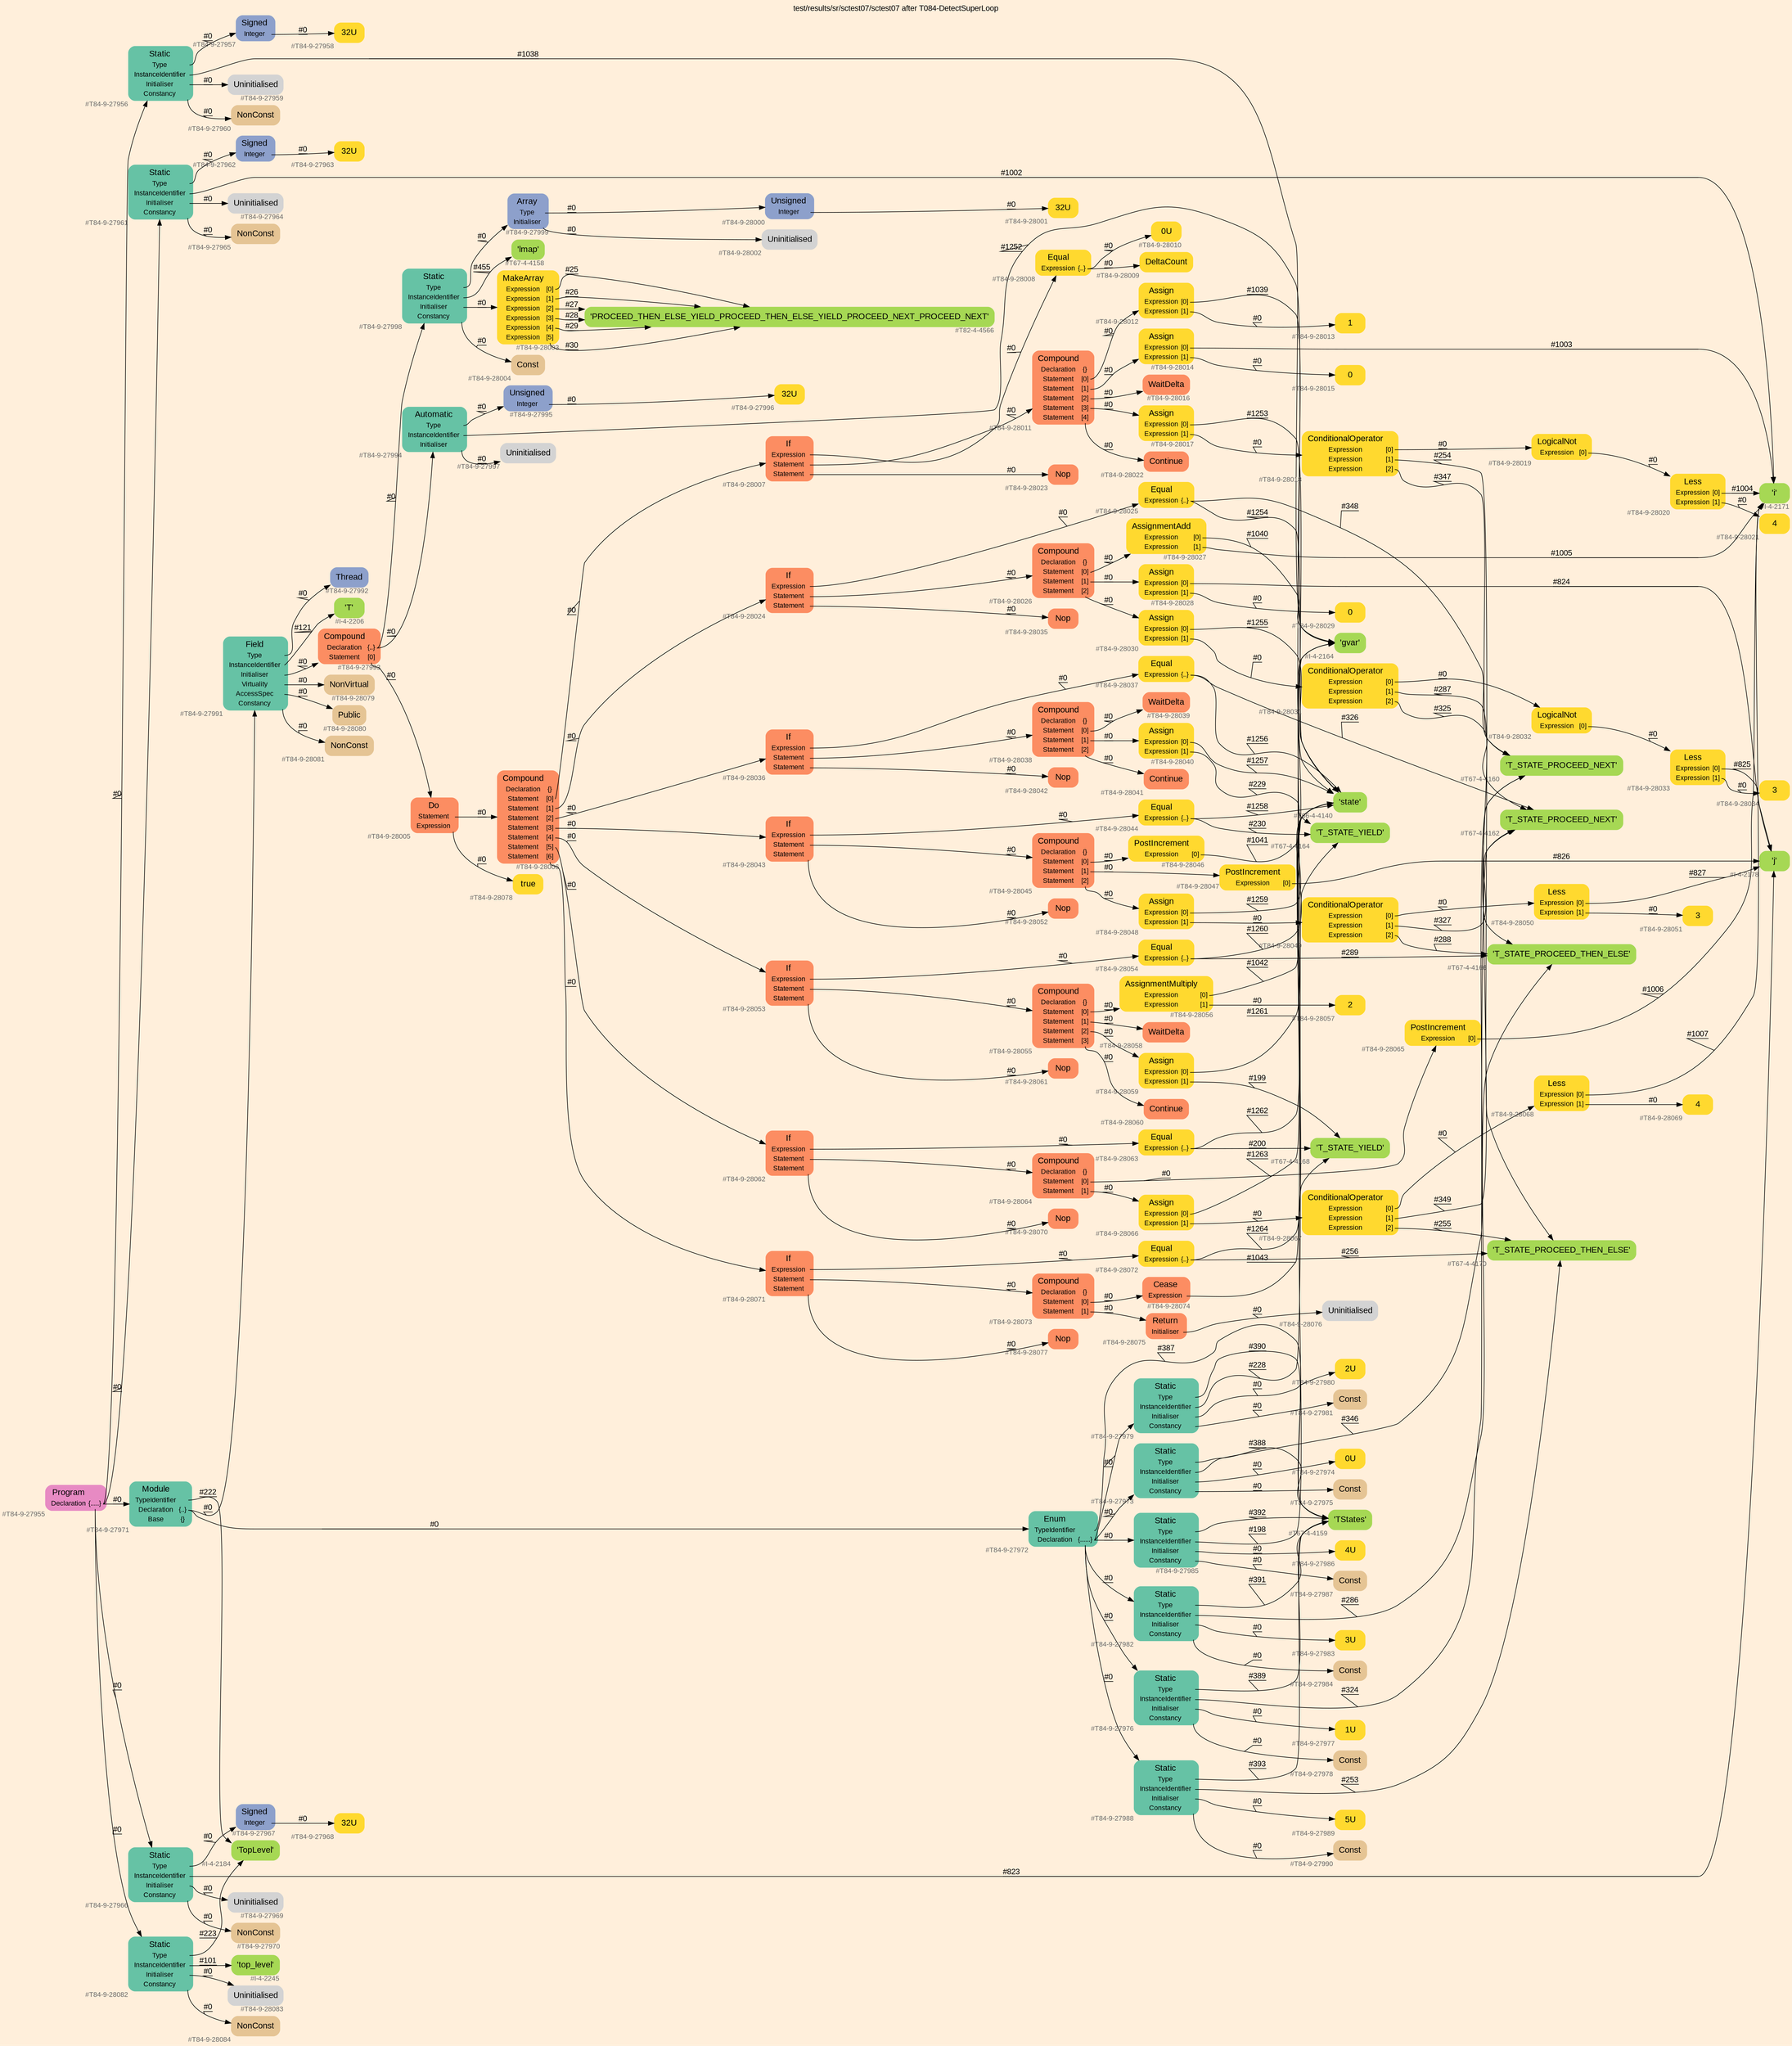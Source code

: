 digraph "test/results/sr/sctest07/sctest07 after T084-DetectSuperLoop" {
label = "test/results/sr/sctest07/sctest07 after T084-DetectSuperLoop"
labelloc = t
graph [
    rankdir = "LR"
    ranksep = 0.3
    bgcolor = antiquewhite1
    color = black
    fontcolor = black
    fontname = "Arial"
];
node [
    fontname = "Arial"
];
edge [
    fontname = "Arial"
];

// -------------------- node figure --------------------
// -------- block #T84-9-27955 ----------
"#T84-9-27955" [
    fillcolor = "/set28/4"
    xlabel = "#T84-9-27955"
    fontsize = "12"
    fontcolor = grey40
    shape = "plaintext"
    label = <<TABLE BORDER="0" CELLBORDER="0" CELLSPACING="0">
     <TR><TD><FONT COLOR="black" POINT-SIZE="15">Program</FONT></TD></TR>
     <TR><TD><FONT COLOR="black" POINT-SIZE="12">Declaration</FONT></TD><TD PORT="port0"><FONT COLOR="black" POINT-SIZE="12">{.....}</FONT></TD></TR>
    </TABLE>>
    style = "rounded,filled"
];

// -------- block #T84-9-27956 ----------
"#T84-9-27956" [
    fillcolor = "/set28/1"
    xlabel = "#T84-9-27956"
    fontsize = "12"
    fontcolor = grey40
    shape = "plaintext"
    label = <<TABLE BORDER="0" CELLBORDER="0" CELLSPACING="0">
     <TR><TD><FONT COLOR="black" POINT-SIZE="15">Static</FONT></TD></TR>
     <TR><TD><FONT COLOR="black" POINT-SIZE="12">Type</FONT></TD><TD PORT="port0"></TD></TR>
     <TR><TD><FONT COLOR="black" POINT-SIZE="12">InstanceIdentifier</FONT></TD><TD PORT="port1"></TD></TR>
     <TR><TD><FONT COLOR="black" POINT-SIZE="12">Initialiser</FONT></TD><TD PORT="port2"></TD></TR>
     <TR><TD><FONT COLOR="black" POINT-SIZE="12">Constancy</FONT></TD><TD PORT="port3"></TD></TR>
    </TABLE>>
    style = "rounded,filled"
];

// -------- block #T84-9-27957 ----------
"#T84-9-27957" [
    fillcolor = "/set28/3"
    xlabel = "#T84-9-27957"
    fontsize = "12"
    fontcolor = grey40
    shape = "plaintext"
    label = <<TABLE BORDER="0" CELLBORDER="0" CELLSPACING="0">
     <TR><TD><FONT COLOR="black" POINT-SIZE="15">Signed</FONT></TD></TR>
     <TR><TD><FONT COLOR="black" POINT-SIZE="12">Integer</FONT></TD><TD PORT="port0"></TD></TR>
    </TABLE>>
    style = "rounded,filled"
];

// -------- block #T84-9-27958 ----------
"#T84-9-27958" [
    fillcolor = "/set28/6"
    xlabel = "#T84-9-27958"
    fontsize = "12"
    fontcolor = grey40
    shape = "plaintext"
    label = <<TABLE BORDER="0" CELLBORDER="0" CELLSPACING="0">
     <TR><TD><FONT COLOR="black" POINT-SIZE="15">32U</FONT></TD></TR>
    </TABLE>>
    style = "rounded,filled"
];

// -------- block #I-4-2164 ----------
"#I-4-2164" [
    fillcolor = "/set28/5"
    xlabel = "#I-4-2164"
    fontsize = "12"
    fontcolor = grey40
    shape = "plaintext"
    label = <<TABLE BORDER="0" CELLBORDER="0" CELLSPACING="0">
     <TR><TD><FONT COLOR="black" POINT-SIZE="15">'gvar'</FONT></TD></TR>
    </TABLE>>
    style = "rounded,filled"
];

// -------- block #T84-9-27959 ----------
"#T84-9-27959" [
    xlabel = "#T84-9-27959"
    fontsize = "12"
    fontcolor = grey40
    shape = "plaintext"
    label = <<TABLE BORDER="0" CELLBORDER="0" CELLSPACING="0">
     <TR><TD><FONT COLOR="black" POINT-SIZE="15">Uninitialised</FONT></TD></TR>
    </TABLE>>
    style = "rounded,filled"
];

// -------- block #T84-9-27960 ----------
"#T84-9-27960" [
    fillcolor = "/set28/7"
    xlabel = "#T84-9-27960"
    fontsize = "12"
    fontcolor = grey40
    shape = "plaintext"
    label = <<TABLE BORDER="0" CELLBORDER="0" CELLSPACING="0">
     <TR><TD><FONT COLOR="black" POINT-SIZE="15">NonConst</FONT></TD></TR>
    </TABLE>>
    style = "rounded,filled"
];

// -------- block #T84-9-27961 ----------
"#T84-9-27961" [
    fillcolor = "/set28/1"
    xlabel = "#T84-9-27961"
    fontsize = "12"
    fontcolor = grey40
    shape = "plaintext"
    label = <<TABLE BORDER="0" CELLBORDER="0" CELLSPACING="0">
     <TR><TD><FONT COLOR="black" POINT-SIZE="15">Static</FONT></TD></TR>
     <TR><TD><FONT COLOR="black" POINT-SIZE="12">Type</FONT></TD><TD PORT="port0"></TD></TR>
     <TR><TD><FONT COLOR="black" POINT-SIZE="12">InstanceIdentifier</FONT></TD><TD PORT="port1"></TD></TR>
     <TR><TD><FONT COLOR="black" POINT-SIZE="12">Initialiser</FONT></TD><TD PORT="port2"></TD></TR>
     <TR><TD><FONT COLOR="black" POINT-SIZE="12">Constancy</FONT></TD><TD PORT="port3"></TD></TR>
    </TABLE>>
    style = "rounded,filled"
];

// -------- block #T84-9-27962 ----------
"#T84-9-27962" [
    fillcolor = "/set28/3"
    xlabel = "#T84-9-27962"
    fontsize = "12"
    fontcolor = grey40
    shape = "plaintext"
    label = <<TABLE BORDER="0" CELLBORDER="0" CELLSPACING="0">
     <TR><TD><FONT COLOR="black" POINT-SIZE="15">Signed</FONT></TD></TR>
     <TR><TD><FONT COLOR="black" POINT-SIZE="12">Integer</FONT></TD><TD PORT="port0"></TD></TR>
    </TABLE>>
    style = "rounded,filled"
];

// -------- block #T84-9-27963 ----------
"#T84-9-27963" [
    fillcolor = "/set28/6"
    xlabel = "#T84-9-27963"
    fontsize = "12"
    fontcolor = grey40
    shape = "plaintext"
    label = <<TABLE BORDER="0" CELLBORDER="0" CELLSPACING="0">
     <TR><TD><FONT COLOR="black" POINT-SIZE="15">32U</FONT></TD></TR>
    </TABLE>>
    style = "rounded,filled"
];

// -------- block #I-4-2171 ----------
"#I-4-2171" [
    fillcolor = "/set28/5"
    xlabel = "#I-4-2171"
    fontsize = "12"
    fontcolor = grey40
    shape = "plaintext"
    label = <<TABLE BORDER="0" CELLBORDER="0" CELLSPACING="0">
     <TR><TD><FONT COLOR="black" POINT-SIZE="15">'i'</FONT></TD></TR>
    </TABLE>>
    style = "rounded,filled"
];

// -------- block #T84-9-27964 ----------
"#T84-9-27964" [
    xlabel = "#T84-9-27964"
    fontsize = "12"
    fontcolor = grey40
    shape = "plaintext"
    label = <<TABLE BORDER="0" CELLBORDER="0" CELLSPACING="0">
     <TR><TD><FONT COLOR="black" POINT-SIZE="15">Uninitialised</FONT></TD></TR>
    </TABLE>>
    style = "rounded,filled"
];

// -------- block #T84-9-27965 ----------
"#T84-9-27965" [
    fillcolor = "/set28/7"
    xlabel = "#T84-9-27965"
    fontsize = "12"
    fontcolor = grey40
    shape = "plaintext"
    label = <<TABLE BORDER="0" CELLBORDER="0" CELLSPACING="0">
     <TR><TD><FONT COLOR="black" POINT-SIZE="15">NonConst</FONT></TD></TR>
    </TABLE>>
    style = "rounded,filled"
];

// -------- block #T84-9-27966 ----------
"#T84-9-27966" [
    fillcolor = "/set28/1"
    xlabel = "#T84-9-27966"
    fontsize = "12"
    fontcolor = grey40
    shape = "plaintext"
    label = <<TABLE BORDER="0" CELLBORDER="0" CELLSPACING="0">
     <TR><TD><FONT COLOR="black" POINT-SIZE="15">Static</FONT></TD></TR>
     <TR><TD><FONT COLOR="black" POINT-SIZE="12">Type</FONT></TD><TD PORT="port0"></TD></TR>
     <TR><TD><FONT COLOR="black" POINT-SIZE="12">InstanceIdentifier</FONT></TD><TD PORT="port1"></TD></TR>
     <TR><TD><FONT COLOR="black" POINT-SIZE="12">Initialiser</FONT></TD><TD PORT="port2"></TD></TR>
     <TR><TD><FONT COLOR="black" POINT-SIZE="12">Constancy</FONT></TD><TD PORT="port3"></TD></TR>
    </TABLE>>
    style = "rounded,filled"
];

// -------- block #T84-9-27967 ----------
"#T84-9-27967" [
    fillcolor = "/set28/3"
    xlabel = "#T84-9-27967"
    fontsize = "12"
    fontcolor = grey40
    shape = "plaintext"
    label = <<TABLE BORDER="0" CELLBORDER="0" CELLSPACING="0">
     <TR><TD><FONT COLOR="black" POINT-SIZE="15">Signed</FONT></TD></TR>
     <TR><TD><FONT COLOR="black" POINT-SIZE="12">Integer</FONT></TD><TD PORT="port0"></TD></TR>
    </TABLE>>
    style = "rounded,filled"
];

// -------- block #T84-9-27968 ----------
"#T84-9-27968" [
    fillcolor = "/set28/6"
    xlabel = "#T84-9-27968"
    fontsize = "12"
    fontcolor = grey40
    shape = "plaintext"
    label = <<TABLE BORDER="0" CELLBORDER="0" CELLSPACING="0">
     <TR><TD><FONT COLOR="black" POINT-SIZE="15">32U</FONT></TD></TR>
    </TABLE>>
    style = "rounded,filled"
];

// -------- block #I-4-2178 ----------
"#I-4-2178" [
    fillcolor = "/set28/5"
    xlabel = "#I-4-2178"
    fontsize = "12"
    fontcolor = grey40
    shape = "plaintext"
    label = <<TABLE BORDER="0" CELLBORDER="0" CELLSPACING="0">
     <TR><TD><FONT COLOR="black" POINT-SIZE="15">'j'</FONT></TD></TR>
    </TABLE>>
    style = "rounded,filled"
];

// -------- block #T84-9-27969 ----------
"#T84-9-27969" [
    xlabel = "#T84-9-27969"
    fontsize = "12"
    fontcolor = grey40
    shape = "plaintext"
    label = <<TABLE BORDER="0" CELLBORDER="0" CELLSPACING="0">
     <TR><TD><FONT COLOR="black" POINT-SIZE="15">Uninitialised</FONT></TD></TR>
    </TABLE>>
    style = "rounded,filled"
];

// -------- block #T84-9-27970 ----------
"#T84-9-27970" [
    fillcolor = "/set28/7"
    xlabel = "#T84-9-27970"
    fontsize = "12"
    fontcolor = grey40
    shape = "plaintext"
    label = <<TABLE BORDER="0" CELLBORDER="0" CELLSPACING="0">
     <TR><TD><FONT COLOR="black" POINT-SIZE="15">NonConst</FONT></TD></TR>
    </TABLE>>
    style = "rounded,filled"
];

// -------- block #T84-9-27971 ----------
"#T84-9-27971" [
    fillcolor = "/set28/1"
    xlabel = "#T84-9-27971"
    fontsize = "12"
    fontcolor = grey40
    shape = "plaintext"
    label = <<TABLE BORDER="0" CELLBORDER="0" CELLSPACING="0">
     <TR><TD><FONT COLOR="black" POINT-SIZE="15">Module</FONT></TD></TR>
     <TR><TD><FONT COLOR="black" POINT-SIZE="12">TypeIdentifier</FONT></TD><TD PORT="port0"></TD></TR>
     <TR><TD><FONT COLOR="black" POINT-SIZE="12">Declaration</FONT></TD><TD PORT="port1"><FONT COLOR="black" POINT-SIZE="12">{..}</FONT></TD></TR>
     <TR><TD><FONT COLOR="black" POINT-SIZE="12">Base</FONT></TD><TD PORT="port2"><FONT COLOR="black" POINT-SIZE="12">{}</FONT></TD></TR>
    </TABLE>>
    style = "rounded,filled"
];

// -------- block #I-4-2184 ----------
"#I-4-2184" [
    fillcolor = "/set28/5"
    xlabel = "#I-4-2184"
    fontsize = "12"
    fontcolor = grey40
    shape = "plaintext"
    label = <<TABLE BORDER="0" CELLBORDER="0" CELLSPACING="0">
     <TR><TD><FONT COLOR="black" POINT-SIZE="15">'TopLevel'</FONT></TD></TR>
    </TABLE>>
    style = "rounded,filled"
];

// -------- block #T84-9-27972 ----------
"#T84-9-27972" [
    fillcolor = "/set28/1"
    xlabel = "#T84-9-27972"
    fontsize = "12"
    fontcolor = grey40
    shape = "plaintext"
    label = <<TABLE BORDER="0" CELLBORDER="0" CELLSPACING="0">
     <TR><TD><FONT COLOR="black" POINT-SIZE="15">Enum</FONT></TD></TR>
     <TR><TD><FONT COLOR="black" POINT-SIZE="12">TypeIdentifier</FONT></TD><TD PORT="port0"></TD></TR>
     <TR><TD><FONT COLOR="black" POINT-SIZE="12">Declaration</FONT></TD><TD PORT="port1"><FONT COLOR="black" POINT-SIZE="12">{......}</FONT></TD></TR>
    </TABLE>>
    style = "rounded,filled"
];

// -------- block #T67-4-4159 ----------
"#T67-4-4159" [
    fillcolor = "/set28/5"
    xlabel = "#T67-4-4159"
    fontsize = "12"
    fontcolor = grey40
    shape = "plaintext"
    label = <<TABLE BORDER="0" CELLBORDER="0" CELLSPACING="0">
     <TR><TD><FONT COLOR="black" POINT-SIZE="15">'TStates'</FONT></TD></TR>
    </TABLE>>
    style = "rounded,filled"
];

// -------- block #T84-9-27973 ----------
"#T84-9-27973" [
    fillcolor = "/set28/1"
    xlabel = "#T84-9-27973"
    fontsize = "12"
    fontcolor = grey40
    shape = "plaintext"
    label = <<TABLE BORDER="0" CELLBORDER="0" CELLSPACING="0">
     <TR><TD><FONT COLOR="black" POINT-SIZE="15">Static</FONT></TD></TR>
     <TR><TD><FONT COLOR="black" POINT-SIZE="12">Type</FONT></TD><TD PORT="port0"></TD></TR>
     <TR><TD><FONT COLOR="black" POINT-SIZE="12">InstanceIdentifier</FONT></TD><TD PORT="port1"></TD></TR>
     <TR><TD><FONT COLOR="black" POINT-SIZE="12">Initialiser</FONT></TD><TD PORT="port2"></TD></TR>
     <TR><TD><FONT COLOR="black" POINT-SIZE="12">Constancy</FONT></TD><TD PORT="port3"></TD></TR>
    </TABLE>>
    style = "rounded,filled"
];

// -------- block #T67-4-4160 ----------
"#T67-4-4160" [
    fillcolor = "/set28/5"
    xlabel = "#T67-4-4160"
    fontsize = "12"
    fontcolor = grey40
    shape = "plaintext"
    label = <<TABLE BORDER="0" CELLBORDER="0" CELLSPACING="0">
     <TR><TD><FONT COLOR="black" POINT-SIZE="15">'T_STATE_PROCEED_NEXT'</FONT></TD></TR>
    </TABLE>>
    style = "rounded,filled"
];

// -------- block #T84-9-27974 ----------
"#T84-9-27974" [
    fillcolor = "/set28/6"
    xlabel = "#T84-9-27974"
    fontsize = "12"
    fontcolor = grey40
    shape = "plaintext"
    label = <<TABLE BORDER="0" CELLBORDER="0" CELLSPACING="0">
     <TR><TD><FONT COLOR="black" POINT-SIZE="15">0U</FONT></TD></TR>
    </TABLE>>
    style = "rounded,filled"
];

// -------- block #T84-9-27975 ----------
"#T84-9-27975" [
    fillcolor = "/set28/7"
    xlabel = "#T84-9-27975"
    fontsize = "12"
    fontcolor = grey40
    shape = "plaintext"
    label = <<TABLE BORDER="0" CELLBORDER="0" CELLSPACING="0">
     <TR><TD><FONT COLOR="black" POINT-SIZE="15">Const</FONT></TD></TR>
    </TABLE>>
    style = "rounded,filled"
];

// -------- block #T84-9-27976 ----------
"#T84-9-27976" [
    fillcolor = "/set28/1"
    xlabel = "#T84-9-27976"
    fontsize = "12"
    fontcolor = grey40
    shape = "plaintext"
    label = <<TABLE BORDER="0" CELLBORDER="0" CELLSPACING="0">
     <TR><TD><FONT COLOR="black" POINT-SIZE="15">Static</FONT></TD></TR>
     <TR><TD><FONT COLOR="black" POINT-SIZE="12">Type</FONT></TD><TD PORT="port0"></TD></TR>
     <TR><TD><FONT COLOR="black" POINT-SIZE="12">InstanceIdentifier</FONT></TD><TD PORT="port1"></TD></TR>
     <TR><TD><FONT COLOR="black" POINT-SIZE="12">Initialiser</FONT></TD><TD PORT="port2"></TD></TR>
     <TR><TD><FONT COLOR="black" POINT-SIZE="12">Constancy</FONT></TD><TD PORT="port3"></TD></TR>
    </TABLE>>
    style = "rounded,filled"
];

// -------- block #T67-4-4162 ----------
"#T67-4-4162" [
    fillcolor = "/set28/5"
    xlabel = "#T67-4-4162"
    fontsize = "12"
    fontcolor = grey40
    shape = "plaintext"
    label = <<TABLE BORDER="0" CELLBORDER="0" CELLSPACING="0">
     <TR><TD><FONT COLOR="black" POINT-SIZE="15">'T_STATE_PROCEED_NEXT'</FONT></TD></TR>
    </TABLE>>
    style = "rounded,filled"
];

// -------- block #T84-9-27977 ----------
"#T84-9-27977" [
    fillcolor = "/set28/6"
    xlabel = "#T84-9-27977"
    fontsize = "12"
    fontcolor = grey40
    shape = "plaintext"
    label = <<TABLE BORDER="0" CELLBORDER="0" CELLSPACING="0">
     <TR><TD><FONT COLOR="black" POINT-SIZE="15">1U</FONT></TD></TR>
    </TABLE>>
    style = "rounded,filled"
];

// -------- block #T84-9-27978 ----------
"#T84-9-27978" [
    fillcolor = "/set28/7"
    xlabel = "#T84-9-27978"
    fontsize = "12"
    fontcolor = grey40
    shape = "plaintext"
    label = <<TABLE BORDER="0" CELLBORDER="0" CELLSPACING="0">
     <TR><TD><FONT COLOR="black" POINT-SIZE="15">Const</FONT></TD></TR>
    </TABLE>>
    style = "rounded,filled"
];

// -------- block #T84-9-27979 ----------
"#T84-9-27979" [
    fillcolor = "/set28/1"
    xlabel = "#T84-9-27979"
    fontsize = "12"
    fontcolor = grey40
    shape = "plaintext"
    label = <<TABLE BORDER="0" CELLBORDER="0" CELLSPACING="0">
     <TR><TD><FONT COLOR="black" POINT-SIZE="15">Static</FONT></TD></TR>
     <TR><TD><FONT COLOR="black" POINT-SIZE="12">Type</FONT></TD><TD PORT="port0"></TD></TR>
     <TR><TD><FONT COLOR="black" POINT-SIZE="12">InstanceIdentifier</FONT></TD><TD PORT="port1"></TD></TR>
     <TR><TD><FONT COLOR="black" POINT-SIZE="12">Initialiser</FONT></TD><TD PORT="port2"></TD></TR>
     <TR><TD><FONT COLOR="black" POINT-SIZE="12">Constancy</FONT></TD><TD PORT="port3"></TD></TR>
    </TABLE>>
    style = "rounded,filled"
];

// -------- block #T67-4-4164 ----------
"#T67-4-4164" [
    fillcolor = "/set28/5"
    xlabel = "#T67-4-4164"
    fontsize = "12"
    fontcolor = grey40
    shape = "plaintext"
    label = <<TABLE BORDER="0" CELLBORDER="0" CELLSPACING="0">
     <TR><TD><FONT COLOR="black" POINT-SIZE="15">'T_STATE_YIELD'</FONT></TD></TR>
    </TABLE>>
    style = "rounded,filled"
];

// -------- block #T84-9-27980 ----------
"#T84-9-27980" [
    fillcolor = "/set28/6"
    xlabel = "#T84-9-27980"
    fontsize = "12"
    fontcolor = grey40
    shape = "plaintext"
    label = <<TABLE BORDER="0" CELLBORDER="0" CELLSPACING="0">
     <TR><TD><FONT COLOR="black" POINT-SIZE="15">2U</FONT></TD></TR>
    </TABLE>>
    style = "rounded,filled"
];

// -------- block #T84-9-27981 ----------
"#T84-9-27981" [
    fillcolor = "/set28/7"
    xlabel = "#T84-9-27981"
    fontsize = "12"
    fontcolor = grey40
    shape = "plaintext"
    label = <<TABLE BORDER="0" CELLBORDER="0" CELLSPACING="0">
     <TR><TD><FONT COLOR="black" POINT-SIZE="15">Const</FONT></TD></TR>
    </TABLE>>
    style = "rounded,filled"
];

// -------- block #T84-9-27982 ----------
"#T84-9-27982" [
    fillcolor = "/set28/1"
    xlabel = "#T84-9-27982"
    fontsize = "12"
    fontcolor = grey40
    shape = "plaintext"
    label = <<TABLE BORDER="0" CELLBORDER="0" CELLSPACING="0">
     <TR><TD><FONT COLOR="black" POINT-SIZE="15">Static</FONT></TD></TR>
     <TR><TD><FONT COLOR="black" POINT-SIZE="12">Type</FONT></TD><TD PORT="port0"></TD></TR>
     <TR><TD><FONT COLOR="black" POINT-SIZE="12">InstanceIdentifier</FONT></TD><TD PORT="port1"></TD></TR>
     <TR><TD><FONT COLOR="black" POINT-SIZE="12">Initialiser</FONT></TD><TD PORT="port2"></TD></TR>
     <TR><TD><FONT COLOR="black" POINT-SIZE="12">Constancy</FONT></TD><TD PORT="port3"></TD></TR>
    </TABLE>>
    style = "rounded,filled"
];

// -------- block #T67-4-4166 ----------
"#T67-4-4166" [
    fillcolor = "/set28/5"
    xlabel = "#T67-4-4166"
    fontsize = "12"
    fontcolor = grey40
    shape = "plaintext"
    label = <<TABLE BORDER="0" CELLBORDER="0" CELLSPACING="0">
     <TR><TD><FONT COLOR="black" POINT-SIZE="15">'T_STATE_PROCEED_THEN_ELSE'</FONT></TD></TR>
    </TABLE>>
    style = "rounded,filled"
];

// -------- block #T84-9-27983 ----------
"#T84-9-27983" [
    fillcolor = "/set28/6"
    xlabel = "#T84-9-27983"
    fontsize = "12"
    fontcolor = grey40
    shape = "plaintext"
    label = <<TABLE BORDER="0" CELLBORDER="0" CELLSPACING="0">
     <TR><TD><FONT COLOR="black" POINT-SIZE="15">3U</FONT></TD></TR>
    </TABLE>>
    style = "rounded,filled"
];

// -------- block #T84-9-27984 ----------
"#T84-9-27984" [
    fillcolor = "/set28/7"
    xlabel = "#T84-9-27984"
    fontsize = "12"
    fontcolor = grey40
    shape = "plaintext"
    label = <<TABLE BORDER="0" CELLBORDER="0" CELLSPACING="0">
     <TR><TD><FONT COLOR="black" POINT-SIZE="15">Const</FONT></TD></TR>
    </TABLE>>
    style = "rounded,filled"
];

// -------- block #T84-9-27985 ----------
"#T84-9-27985" [
    fillcolor = "/set28/1"
    xlabel = "#T84-9-27985"
    fontsize = "12"
    fontcolor = grey40
    shape = "plaintext"
    label = <<TABLE BORDER="0" CELLBORDER="0" CELLSPACING="0">
     <TR><TD><FONT COLOR="black" POINT-SIZE="15">Static</FONT></TD></TR>
     <TR><TD><FONT COLOR="black" POINT-SIZE="12">Type</FONT></TD><TD PORT="port0"></TD></TR>
     <TR><TD><FONT COLOR="black" POINT-SIZE="12">InstanceIdentifier</FONT></TD><TD PORT="port1"></TD></TR>
     <TR><TD><FONT COLOR="black" POINT-SIZE="12">Initialiser</FONT></TD><TD PORT="port2"></TD></TR>
     <TR><TD><FONT COLOR="black" POINT-SIZE="12">Constancy</FONT></TD><TD PORT="port3"></TD></TR>
    </TABLE>>
    style = "rounded,filled"
];

// -------- block #T67-4-4168 ----------
"#T67-4-4168" [
    fillcolor = "/set28/5"
    xlabel = "#T67-4-4168"
    fontsize = "12"
    fontcolor = grey40
    shape = "plaintext"
    label = <<TABLE BORDER="0" CELLBORDER="0" CELLSPACING="0">
     <TR><TD><FONT COLOR="black" POINT-SIZE="15">'T_STATE_YIELD'</FONT></TD></TR>
    </TABLE>>
    style = "rounded,filled"
];

// -------- block #T84-9-27986 ----------
"#T84-9-27986" [
    fillcolor = "/set28/6"
    xlabel = "#T84-9-27986"
    fontsize = "12"
    fontcolor = grey40
    shape = "plaintext"
    label = <<TABLE BORDER="0" CELLBORDER="0" CELLSPACING="0">
     <TR><TD><FONT COLOR="black" POINT-SIZE="15">4U</FONT></TD></TR>
    </TABLE>>
    style = "rounded,filled"
];

// -------- block #T84-9-27987 ----------
"#T84-9-27987" [
    fillcolor = "/set28/7"
    xlabel = "#T84-9-27987"
    fontsize = "12"
    fontcolor = grey40
    shape = "plaintext"
    label = <<TABLE BORDER="0" CELLBORDER="0" CELLSPACING="0">
     <TR><TD><FONT COLOR="black" POINT-SIZE="15">Const</FONT></TD></TR>
    </TABLE>>
    style = "rounded,filled"
];

// -------- block #T84-9-27988 ----------
"#T84-9-27988" [
    fillcolor = "/set28/1"
    xlabel = "#T84-9-27988"
    fontsize = "12"
    fontcolor = grey40
    shape = "plaintext"
    label = <<TABLE BORDER="0" CELLBORDER="0" CELLSPACING="0">
     <TR><TD><FONT COLOR="black" POINT-SIZE="15">Static</FONT></TD></TR>
     <TR><TD><FONT COLOR="black" POINT-SIZE="12">Type</FONT></TD><TD PORT="port0"></TD></TR>
     <TR><TD><FONT COLOR="black" POINT-SIZE="12">InstanceIdentifier</FONT></TD><TD PORT="port1"></TD></TR>
     <TR><TD><FONT COLOR="black" POINT-SIZE="12">Initialiser</FONT></TD><TD PORT="port2"></TD></TR>
     <TR><TD><FONT COLOR="black" POINT-SIZE="12">Constancy</FONT></TD><TD PORT="port3"></TD></TR>
    </TABLE>>
    style = "rounded,filled"
];

// -------- block #T67-4-4170 ----------
"#T67-4-4170" [
    fillcolor = "/set28/5"
    xlabel = "#T67-4-4170"
    fontsize = "12"
    fontcolor = grey40
    shape = "plaintext"
    label = <<TABLE BORDER="0" CELLBORDER="0" CELLSPACING="0">
     <TR><TD><FONT COLOR="black" POINT-SIZE="15">'T_STATE_PROCEED_THEN_ELSE'</FONT></TD></TR>
    </TABLE>>
    style = "rounded,filled"
];

// -------- block #T84-9-27989 ----------
"#T84-9-27989" [
    fillcolor = "/set28/6"
    xlabel = "#T84-9-27989"
    fontsize = "12"
    fontcolor = grey40
    shape = "plaintext"
    label = <<TABLE BORDER="0" CELLBORDER="0" CELLSPACING="0">
     <TR><TD><FONT COLOR="black" POINT-SIZE="15">5U</FONT></TD></TR>
    </TABLE>>
    style = "rounded,filled"
];

// -------- block #T84-9-27990 ----------
"#T84-9-27990" [
    fillcolor = "/set28/7"
    xlabel = "#T84-9-27990"
    fontsize = "12"
    fontcolor = grey40
    shape = "plaintext"
    label = <<TABLE BORDER="0" CELLBORDER="0" CELLSPACING="0">
     <TR><TD><FONT COLOR="black" POINT-SIZE="15">Const</FONT></TD></TR>
    </TABLE>>
    style = "rounded,filled"
];

// -------- block #T84-9-27991 ----------
"#T84-9-27991" [
    fillcolor = "/set28/1"
    xlabel = "#T84-9-27991"
    fontsize = "12"
    fontcolor = grey40
    shape = "plaintext"
    label = <<TABLE BORDER="0" CELLBORDER="0" CELLSPACING="0">
     <TR><TD><FONT COLOR="black" POINT-SIZE="15">Field</FONT></TD></TR>
     <TR><TD><FONT COLOR="black" POINT-SIZE="12">Type</FONT></TD><TD PORT="port0"></TD></TR>
     <TR><TD><FONT COLOR="black" POINT-SIZE="12">InstanceIdentifier</FONT></TD><TD PORT="port1"></TD></TR>
     <TR><TD><FONT COLOR="black" POINT-SIZE="12">Initialiser</FONT></TD><TD PORT="port2"></TD></TR>
     <TR><TD><FONT COLOR="black" POINT-SIZE="12">Virtuality</FONT></TD><TD PORT="port3"></TD></TR>
     <TR><TD><FONT COLOR="black" POINT-SIZE="12">AccessSpec</FONT></TD><TD PORT="port4"></TD></TR>
     <TR><TD><FONT COLOR="black" POINT-SIZE="12">Constancy</FONT></TD><TD PORT="port5"></TD></TR>
    </TABLE>>
    style = "rounded,filled"
];

// -------- block #T84-9-27992 ----------
"#T84-9-27992" [
    fillcolor = "/set28/3"
    xlabel = "#T84-9-27992"
    fontsize = "12"
    fontcolor = grey40
    shape = "plaintext"
    label = <<TABLE BORDER="0" CELLBORDER="0" CELLSPACING="0">
     <TR><TD><FONT COLOR="black" POINT-SIZE="15">Thread</FONT></TD></TR>
    </TABLE>>
    style = "rounded,filled"
];

// -------- block #I-4-2206 ----------
"#I-4-2206" [
    fillcolor = "/set28/5"
    xlabel = "#I-4-2206"
    fontsize = "12"
    fontcolor = grey40
    shape = "plaintext"
    label = <<TABLE BORDER="0" CELLBORDER="0" CELLSPACING="0">
     <TR><TD><FONT COLOR="black" POINT-SIZE="15">'T'</FONT></TD></TR>
    </TABLE>>
    style = "rounded,filled"
];

// -------- block #T84-9-27993 ----------
"#T84-9-27993" [
    fillcolor = "/set28/2"
    xlabel = "#T84-9-27993"
    fontsize = "12"
    fontcolor = grey40
    shape = "plaintext"
    label = <<TABLE BORDER="0" CELLBORDER="0" CELLSPACING="0">
     <TR><TD><FONT COLOR="black" POINT-SIZE="15">Compound</FONT></TD></TR>
     <TR><TD><FONT COLOR="black" POINT-SIZE="12">Declaration</FONT></TD><TD PORT="port0"><FONT COLOR="black" POINT-SIZE="12">{..}</FONT></TD></TR>
     <TR><TD><FONT COLOR="black" POINT-SIZE="12">Statement</FONT></TD><TD PORT="port1"><FONT COLOR="black" POINT-SIZE="12">[0]</FONT></TD></TR>
    </TABLE>>
    style = "rounded,filled"
];

// -------- block #T84-9-27994 ----------
"#T84-9-27994" [
    fillcolor = "/set28/1"
    xlabel = "#T84-9-27994"
    fontsize = "12"
    fontcolor = grey40
    shape = "plaintext"
    label = <<TABLE BORDER="0" CELLBORDER="0" CELLSPACING="0">
     <TR><TD><FONT COLOR="black" POINT-SIZE="15">Automatic</FONT></TD></TR>
     <TR><TD><FONT COLOR="black" POINT-SIZE="12">Type</FONT></TD><TD PORT="port0"></TD></TR>
     <TR><TD><FONT COLOR="black" POINT-SIZE="12">InstanceIdentifier</FONT></TD><TD PORT="port1"></TD></TR>
     <TR><TD><FONT COLOR="black" POINT-SIZE="12">Initialiser</FONT></TD><TD PORT="port2"></TD></TR>
    </TABLE>>
    style = "rounded,filled"
];

// -------- block #T84-9-27995 ----------
"#T84-9-27995" [
    fillcolor = "/set28/3"
    xlabel = "#T84-9-27995"
    fontsize = "12"
    fontcolor = grey40
    shape = "plaintext"
    label = <<TABLE BORDER="0" CELLBORDER="0" CELLSPACING="0">
     <TR><TD><FONT COLOR="black" POINT-SIZE="15">Unsigned</FONT></TD></TR>
     <TR><TD><FONT COLOR="black" POINT-SIZE="12">Integer</FONT></TD><TD PORT="port0"></TD></TR>
    </TABLE>>
    style = "rounded,filled"
];

// -------- block #T84-9-27996 ----------
"#T84-9-27996" [
    fillcolor = "/set28/6"
    xlabel = "#T84-9-27996"
    fontsize = "12"
    fontcolor = grey40
    shape = "plaintext"
    label = <<TABLE BORDER="0" CELLBORDER="0" CELLSPACING="0">
     <TR><TD><FONT COLOR="black" POINT-SIZE="15">32U</FONT></TD></TR>
    </TABLE>>
    style = "rounded,filled"
];

// -------- block #T66-4-4140 ----------
"#T66-4-4140" [
    fillcolor = "/set28/5"
    xlabel = "#T66-4-4140"
    fontsize = "12"
    fontcolor = grey40
    shape = "plaintext"
    label = <<TABLE BORDER="0" CELLBORDER="0" CELLSPACING="0">
     <TR><TD><FONT COLOR="black" POINT-SIZE="15">'state'</FONT></TD></TR>
    </TABLE>>
    style = "rounded,filled"
];

// -------- block #T84-9-27997 ----------
"#T84-9-27997" [
    xlabel = "#T84-9-27997"
    fontsize = "12"
    fontcolor = grey40
    shape = "plaintext"
    label = <<TABLE BORDER="0" CELLBORDER="0" CELLSPACING="0">
     <TR><TD><FONT COLOR="black" POINT-SIZE="15">Uninitialised</FONT></TD></TR>
    </TABLE>>
    style = "rounded,filled"
];

// -------- block #T84-9-27998 ----------
"#T84-9-27998" [
    fillcolor = "/set28/1"
    xlabel = "#T84-9-27998"
    fontsize = "12"
    fontcolor = grey40
    shape = "plaintext"
    label = <<TABLE BORDER="0" CELLBORDER="0" CELLSPACING="0">
     <TR><TD><FONT COLOR="black" POINT-SIZE="15">Static</FONT></TD></TR>
     <TR><TD><FONT COLOR="black" POINT-SIZE="12">Type</FONT></TD><TD PORT="port0"></TD></TR>
     <TR><TD><FONT COLOR="black" POINT-SIZE="12">InstanceIdentifier</FONT></TD><TD PORT="port1"></TD></TR>
     <TR><TD><FONT COLOR="black" POINT-SIZE="12">Initialiser</FONT></TD><TD PORT="port2"></TD></TR>
     <TR><TD><FONT COLOR="black" POINT-SIZE="12">Constancy</FONT></TD><TD PORT="port3"></TD></TR>
    </TABLE>>
    style = "rounded,filled"
];

// -------- block #T84-9-27999 ----------
"#T84-9-27999" [
    fillcolor = "/set28/3"
    xlabel = "#T84-9-27999"
    fontsize = "12"
    fontcolor = grey40
    shape = "plaintext"
    label = <<TABLE BORDER="0" CELLBORDER="0" CELLSPACING="0">
     <TR><TD><FONT COLOR="black" POINT-SIZE="15">Array</FONT></TD></TR>
     <TR><TD><FONT COLOR="black" POINT-SIZE="12">Type</FONT></TD><TD PORT="port0"></TD></TR>
     <TR><TD><FONT COLOR="black" POINT-SIZE="12">Initialiser</FONT></TD><TD PORT="port1"></TD></TR>
    </TABLE>>
    style = "rounded,filled"
];

// -------- block #T84-9-28000 ----------
"#T84-9-28000" [
    fillcolor = "/set28/3"
    xlabel = "#T84-9-28000"
    fontsize = "12"
    fontcolor = grey40
    shape = "plaintext"
    label = <<TABLE BORDER="0" CELLBORDER="0" CELLSPACING="0">
     <TR><TD><FONT COLOR="black" POINT-SIZE="15">Unsigned</FONT></TD></TR>
     <TR><TD><FONT COLOR="black" POINT-SIZE="12">Integer</FONT></TD><TD PORT="port0"></TD></TR>
    </TABLE>>
    style = "rounded,filled"
];

// -------- block #T84-9-28001 ----------
"#T84-9-28001" [
    fillcolor = "/set28/6"
    xlabel = "#T84-9-28001"
    fontsize = "12"
    fontcolor = grey40
    shape = "plaintext"
    label = <<TABLE BORDER="0" CELLBORDER="0" CELLSPACING="0">
     <TR><TD><FONT COLOR="black" POINT-SIZE="15">32U</FONT></TD></TR>
    </TABLE>>
    style = "rounded,filled"
];

// -------- block #T84-9-28002 ----------
"#T84-9-28002" [
    xlabel = "#T84-9-28002"
    fontsize = "12"
    fontcolor = grey40
    shape = "plaintext"
    label = <<TABLE BORDER="0" CELLBORDER="0" CELLSPACING="0">
     <TR><TD><FONT COLOR="black" POINT-SIZE="15">Uninitialised</FONT></TD></TR>
    </TABLE>>
    style = "rounded,filled"
];

// -------- block #T67-4-4158 ----------
"#T67-4-4158" [
    fillcolor = "/set28/5"
    xlabel = "#T67-4-4158"
    fontsize = "12"
    fontcolor = grey40
    shape = "plaintext"
    label = <<TABLE BORDER="0" CELLBORDER="0" CELLSPACING="0">
     <TR><TD><FONT COLOR="black" POINT-SIZE="15">'lmap'</FONT></TD></TR>
    </TABLE>>
    style = "rounded,filled"
];

// -------- block #T84-9-28003 ----------
"#T84-9-28003" [
    fillcolor = "/set28/6"
    xlabel = "#T84-9-28003"
    fontsize = "12"
    fontcolor = grey40
    shape = "plaintext"
    label = <<TABLE BORDER="0" CELLBORDER="0" CELLSPACING="0">
     <TR><TD><FONT COLOR="black" POINT-SIZE="15">MakeArray</FONT></TD></TR>
     <TR><TD><FONT COLOR="black" POINT-SIZE="12">Expression</FONT></TD><TD PORT="port0"><FONT COLOR="black" POINT-SIZE="12">[0]</FONT></TD></TR>
     <TR><TD><FONT COLOR="black" POINT-SIZE="12">Expression</FONT></TD><TD PORT="port1"><FONT COLOR="black" POINT-SIZE="12">[1]</FONT></TD></TR>
     <TR><TD><FONT COLOR="black" POINT-SIZE="12">Expression</FONT></TD><TD PORT="port2"><FONT COLOR="black" POINT-SIZE="12">[2]</FONT></TD></TR>
     <TR><TD><FONT COLOR="black" POINT-SIZE="12">Expression</FONT></TD><TD PORT="port3"><FONT COLOR="black" POINT-SIZE="12">[3]</FONT></TD></TR>
     <TR><TD><FONT COLOR="black" POINT-SIZE="12">Expression</FONT></TD><TD PORT="port4"><FONT COLOR="black" POINT-SIZE="12">[4]</FONT></TD></TR>
     <TR><TD><FONT COLOR="black" POINT-SIZE="12">Expression</FONT></TD><TD PORT="port5"><FONT COLOR="black" POINT-SIZE="12">[5]</FONT></TD></TR>
    </TABLE>>
    style = "rounded,filled"
];

// -------- block #T82-4-4566 ----------
"#T82-4-4566" [
    fillcolor = "/set28/5"
    xlabel = "#T82-4-4566"
    fontsize = "12"
    fontcolor = grey40
    shape = "plaintext"
    label = <<TABLE BORDER="0" CELLBORDER="0" CELLSPACING="0">
     <TR><TD><FONT COLOR="black" POINT-SIZE="15">'PROCEED_THEN_ELSE_YIELD_PROCEED_THEN_ELSE_YIELD_PROCEED_NEXT_PROCEED_NEXT'</FONT></TD></TR>
    </TABLE>>
    style = "rounded,filled"
];

// -------- block #T84-9-28004 ----------
"#T84-9-28004" [
    fillcolor = "/set28/7"
    xlabel = "#T84-9-28004"
    fontsize = "12"
    fontcolor = grey40
    shape = "plaintext"
    label = <<TABLE BORDER="0" CELLBORDER="0" CELLSPACING="0">
     <TR><TD><FONT COLOR="black" POINT-SIZE="15">Const</FONT></TD></TR>
    </TABLE>>
    style = "rounded,filled"
];

// -------- block #T84-9-28005 ----------
"#T84-9-28005" [
    fillcolor = "/set28/2"
    xlabel = "#T84-9-28005"
    fontsize = "12"
    fontcolor = grey40
    shape = "plaintext"
    label = <<TABLE BORDER="0" CELLBORDER="0" CELLSPACING="0">
     <TR><TD><FONT COLOR="black" POINT-SIZE="15">Do</FONT></TD></TR>
     <TR><TD><FONT COLOR="black" POINT-SIZE="12">Statement</FONT></TD><TD PORT="port0"></TD></TR>
     <TR><TD><FONT COLOR="black" POINT-SIZE="12">Expression</FONT></TD><TD PORT="port1"></TD></TR>
    </TABLE>>
    style = "rounded,filled"
];

// -------- block #T84-9-28006 ----------
"#T84-9-28006" [
    fillcolor = "/set28/2"
    xlabel = "#T84-9-28006"
    fontsize = "12"
    fontcolor = grey40
    shape = "plaintext"
    label = <<TABLE BORDER="0" CELLBORDER="0" CELLSPACING="0">
     <TR><TD><FONT COLOR="black" POINT-SIZE="15">Compound</FONT></TD></TR>
     <TR><TD><FONT COLOR="black" POINT-SIZE="12">Declaration</FONT></TD><TD PORT="port0"><FONT COLOR="black" POINT-SIZE="12">{}</FONT></TD></TR>
     <TR><TD><FONT COLOR="black" POINT-SIZE="12">Statement</FONT></TD><TD PORT="port1"><FONT COLOR="black" POINT-SIZE="12">[0]</FONT></TD></TR>
     <TR><TD><FONT COLOR="black" POINT-SIZE="12">Statement</FONT></TD><TD PORT="port2"><FONT COLOR="black" POINT-SIZE="12">[1]</FONT></TD></TR>
     <TR><TD><FONT COLOR="black" POINT-SIZE="12">Statement</FONT></TD><TD PORT="port3"><FONT COLOR="black" POINT-SIZE="12">[2]</FONT></TD></TR>
     <TR><TD><FONT COLOR="black" POINT-SIZE="12">Statement</FONT></TD><TD PORT="port4"><FONT COLOR="black" POINT-SIZE="12">[3]</FONT></TD></TR>
     <TR><TD><FONT COLOR="black" POINT-SIZE="12">Statement</FONT></TD><TD PORT="port5"><FONT COLOR="black" POINT-SIZE="12">[4]</FONT></TD></TR>
     <TR><TD><FONT COLOR="black" POINT-SIZE="12">Statement</FONT></TD><TD PORT="port6"><FONT COLOR="black" POINT-SIZE="12">[5]</FONT></TD></TR>
     <TR><TD><FONT COLOR="black" POINT-SIZE="12">Statement</FONT></TD><TD PORT="port7"><FONT COLOR="black" POINT-SIZE="12">[6]</FONT></TD></TR>
    </TABLE>>
    style = "rounded,filled"
];

// -------- block #T84-9-28007 ----------
"#T84-9-28007" [
    fillcolor = "/set28/2"
    xlabel = "#T84-9-28007"
    fontsize = "12"
    fontcolor = grey40
    shape = "plaintext"
    label = <<TABLE BORDER="0" CELLBORDER="0" CELLSPACING="0">
     <TR><TD><FONT COLOR="black" POINT-SIZE="15">If</FONT></TD></TR>
     <TR><TD><FONT COLOR="black" POINT-SIZE="12">Expression</FONT></TD><TD PORT="port0"></TD></TR>
     <TR><TD><FONT COLOR="black" POINT-SIZE="12">Statement</FONT></TD><TD PORT="port1"></TD></TR>
     <TR><TD><FONT COLOR="black" POINT-SIZE="12">Statement</FONT></TD><TD PORT="port2"></TD></TR>
    </TABLE>>
    style = "rounded,filled"
];

// -------- block #T84-9-28008 ----------
"#T84-9-28008" [
    fillcolor = "/set28/6"
    xlabel = "#T84-9-28008"
    fontsize = "12"
    fontcolor = grey40
    shape = "plaintext"
    label = <<TABLE BORDER="0" CELLBORDER="0" CELLSPACING="0">
     <TR><TD><FONT COLOR="black" POINT-SIZE="15">Equal</FONT></TD></TR>
     <TR><TD><FONT COLOR="black" POINT-SIZE="12">Expression</FONT></TD><TD PORT="port0"><FONT COLOR="black" POINT-SIZE="12">{..}</FONT></TD></TR>
    </TABLE>>
    style = "rounded,filled"
];

// -------- block #T84-9-28009 ----------
"#T84-9-28009" [
    fillcolor = "/set28/6"
    xlabel = "#T84-9-28009"
    fontsize = "12"
    fontcolor = grey40
    shape = "plaintext"
    label = <<TABLE BORDER="0" CELLBORDER="0" CELLSPACING="0">
     <TR><TD><FONT COLOR="black" POINT-SIZE="15">DeltaCount</FONT></TD></TR>
    </TABLE>>
    style = "rounded,filled"
];

// -------- block #T84-9-28010 ----------
"#T84-9-28010" [
    fillcolor = "/set28/6"
    xlabel = "#T84-9-28010"
    fontsize = "12"
    fontcolor = grey40
    shape = "plaintext"
    label = <<TABLE BORDER="0" CELLBORDER="0" CELLSPACING="0">
     <TR><TD><FONT COLOR="black" POINT-SIZE="15">0U</FONT></TD></TR>
    </TABLE>>
    style = "rounded,filled"
];

// -------- block #T84-9-28011 ----------
"#T84-9-28011" [
    fillcolor = "/set28/2"
    xlabel = "#T84-9-28011"
    fontsize = "12"
    fontcolor = grey40
    shape = "plaintext"
    label = <<TABLE BORDER="0" CELLBORDER="0" CELLSPACING="0">
     <TR><TD><FONT COLOR="black" POINT-SIZE="15">Compound</FONT></TD></TR>
     <TR><TD><FONT COLOR="black" POINT-SIZE="12">Declaration</FONT></TD><TD PORT="port0"><FONT COLOR="black" POINT-SIZE="12">{}</FONT></TD></TR>
     <TR><TD><FONT COLOR="black" POINT-SIZE="12">Statement</FONT></TD><TD PORT="port1"><FONT COLOR="black" POINT-SIZE="12">[0]</FONT></TD></TR>
     <TR><TD><FONT COLOR="black" POINT-SIZE="12">Statement</FONT></TD><TD PORT="port2"><FONT COLOR="black" POINT-SIZE="12">[1]</FONT></TD></TR>
     <TR><TD><FONT COLOR="black" POINT-SIZE="12">Statement</FONT></TD><TD PORT="port3"><FONT COLOR="black" POINT-SIZE="12">[2]</FONT></TD></TR>
     <TR><TD><FONT COLOR="black" POINT-SIZE="12">Statement</FONT></TD><TD PORT="port4"><FONT COLOR="black" POINT-SIZE="12">[3]</FONT></TD></TR>
     <TR><TD><FONT COLOR="black" POINT-SIZE="12">Statement</FONT></TD><TD PORT="port5"><FONT COLOR="black" POINT-SIZE="12">[4]</FONT></TD></TR>
    </TABLE>>
    style = "rounded,filled"
];

// -------- block #T84-9-28012 ----------
"#T84-9-28012" [
    fillcolor = "/set28/6"
    xlabel = "#T84-9-28012"
    fontsize = "12"
    fontcolor = grey40
    shape = "plaintext"
    label = <<TABLE BORDER="0" CELLBORDER="0" CELLSPACING="0">
     <TR><TD><FONT COLOR="black" POINT-SIZE="15">Assign</FONT></TD></TR>
     <TR><TD><FONT COLOR="black" POINT-SIZE="12">Expression</FONT></TD><TD PORT="port0"><FONT COLOR="black" POINT-SIZE="12">[0]</FONT></TD></TR>
     <TR><TD><FONT COLOR="black" POINT-SIZE="12">Expression</FONT></TD><TD PORT="port1"><FONT COLOR="black" POINT-SIZE="12">[1]</FONT></TD></TR>
    </TABLE>>
    style = "rounded,filled"
];

// -------- block #T84-9-28013 ----------
"#T84-9-28013" [
    fillcolor = "/set28/6"
    xlabel = "#T84-9-28013"
    fontsize = "12"
    fontcolor = grey40
    shape = "plaintext"
    label = <<TABLE BORDER="0" CELLBORDER="0" CELLSPACING="0">
     <TR><TD><FONT COLOR="black" POINT-SIZE="15">1</FONT></TD></TR>
    </TABLE>>
    style = "rounded,filled"
];

// -------- block #T84-9-28014 ----------
"#T84-9-28014" [
    fillcolor = "/set28/6"
    xlabel = "#T84-9-28014"
    fontsize = "12"
    fontcolor = grey40
    shape = "plaintext"
    label = <<TABLE BORDER="0" CELLBORDER="0" CELLSPACING="0">
     <TR><TD><FONT COLOR="black" POINT-SIZE="15">Assign</FONT></TD></TR>
     <TR><TD><FONT COLOR="black" POINT-SIZE="12">Expression</FONT></TD><TD PORT="port0"><FONT COLOR="black" POINT-SIZE="12">[0]</FONT></TD></TR>
     <TR><TD><FONT COLOR="black" POINT-SIZE="12">Expression</FONT></TD><TD PORT="port1"><FONT COLOR="black" POINT-SIZE="12">[1]</FONT></TD></TR>
    </TABLE>>
    style = "rounded,filled"
];

// -------- block #T84-9-28015 ----------
"#T84-9-28015" [
    fillcolor = "/set28/6"
    xlabel = "#T84-9-28015"
    fontsize = "12"
    fontcolor = grey40
    shape = "plaintext"
    label = <<TABLE BORDER="0" CELLBORDER="0" CELLSPACING="0">
     <TR><TD><FONT COLOR="black" POINT-SIZE="15">0</FONT></TD></TR>
    </TABLE>>
    style = "rounded,filled"
];

// -------- block #T84-9-28016 ----------
"#T84-9-28016" [
    fillcolor = "/set28/2"
    xlabel = "#T84-9-28016"
    fontsize = "12"
    fontcolor = grey40
    shape = "plaintext"
    label = <<TABLE BORDER="0" CELLBORDER="0" CELLSPACING="0">
     <TR><TD><FONT COLOR="black" POINT-SIZE="15">WaitDelta</FONT></TD></TR>
    </TABLE>>
    style = "rounded,filled"
];

// -------- block #T84-9-28017 ----------
"#T84-9-28017" [
    fillcolor = "/set28/6"
    xlabel = "#T84-9-28017"
    fontsize = "12"
    fontcolor = grey40
    shape = "plaintext"
    label = <<TABLE BORDER="0" CELLBORDER="0" CELLSPACING="0">
     <TR><TD><FONT COLOR="black" POINT-SIZE="15">Assign</FONT></TD></TR>
     <TR><TD><FONT COLOR="black" POINT-SIZE="12">Expression</FONT></TD><TD PORT="port0"><FONT COLOR="black" POINT-SIZE="12">[0]</FONT></TD></TR>
     <TR><TD><FONT COLOR="black" POINT-SIZE="12">Expression</FONT></TD><TD PORT="port1"><FONT COLOR="black" POINT-SIZE="12">[1]</FONT></TD></TR>
    </TABLE>>
    style = "rounded,filled"
];

// -------- block #T84-9-28018 ----------
"#T84-9-28018" [
    fillcolor = "/set28/6"
    xlabel = "#T84-9-28018"
    fontsize = "12"
    fontcolor = grey40
    shape = "plaintext"
    label = <<TABLE BORDER="0" CELLBORDER="0" CELLSPACING="0">
     <TR><TD><FONT COLOR="black" POINT-SIZE="15">ConditionalOperator</FONT></TD></TR>
     <TR><TD><FONT COLOR="black" POINT-SIZE="12">Expression</FONT></TD><TD PORT="port0"><FONT COLOR="black" POINT-SIZE="12">[0]</FONT></TD></TR>
     <TR><TD><FONT COLOR="black" POINT-SIZE="12">Expression</FONT></TD><TD PORT="port1"><FONT COLOR="black" POINT-SIZE="12">[1]</FONT></TD></TR>
     <TR><TD><FONT COLOR="black" POINT-SIZE="12">Expression</FONT></TD><TD PORT="port2"><FONT COLOR="black" POINT-SIZE="12">[2]</FONT></TD></TR>
    </TABLE>>
    style = "rounded,filled"
];

// -------- block #T84-9-28019 ----------
"#T84-9-28019" [
    fillcolor = "/set28/6"
    xlabel = "#T84-9-28019"
    fontsize = "12"
    fontcolor = grey40
    shape = "plaintext"
    label = <<TABLE BORDER="0" CELLBORDER="0" CELLSPACING="0">
     <TR><TD><FONT COLOR="black" POINT-SIZE="15">LogicalNot</FONT></TD></TR>
     <TR><TD><FONT COLOR="black" POINT-SIZE="12">Expression</FONT></TD><TD PORT="port0"><FONT COLOR="black" POINT-SIZE="12">[0]</FONT></TD></TR>
    </TABLE>>
    style = "rounded,filled"
];

// -------- block #T84-9-28020 ----------
"#T84-9-28020" [
    fillcolor = "/set28/6"
    xlabel = "#T84-9-28020"
    fontsize = "12"
    fontcolor = grey40
    shape = "plaintext"
    label = <<TABLE BORDER="0" CELLBORDER="0" CELLSPACING="0">
     <TR><TD><FONT COLOR="black" POINT-SIZE="15">Less</FONT></TD></TR>
     <TR><TD><FONT COLOR="black" POINT-SIZE="12">Expression</FONT></TD><TD PORT="port0"><FONT COLOR="black" POINT-SIZE="12">[0]</FONT></TD></TR>
     <TR><TD><FONT COLOR="black" POINT-SIZE="12">Expression</FONT></TD><TD PORT="port1"><FONT COLOR="black" POINT-SIZE="12">[1]</FONT></TD></TR>
    </TABLE>>
    style = "rounded,filled"
];

// -------- block #T84-9-28021 ----------
"#T84-9-28021" [
    fillcolor = "/set28/6"
    xlabel = "#T84-9-28021"
    fontsize = "12"
    fontcolor = grey40
    shape = "plaintext"
    label = <<TABLE BORDER="0" CELLBORDER="0" CELLSPACING="0">
     <TR><TD><FONT COLOR="black" POINT-SIZE="15">4</FONT></TD></TR>
    </TABLE>>
    style = "rounded,filled"
];

// -------- block #T84-9-28022 ----------
"#T84-9-28022" [
    fillcolor = "/set28/2"
    xlabel = "#T84-9-28022"
    fontsize = "12"
    fontcolor = grey40
    shape = "plaintext"
    label = <<TABLE BORDER="0" CELLBORDER="0" CELLSPACING="0">
     <TR><TD><FONT COLOR="black" POINT-SIZE="15">Continue</FONT></TD></TR>
    </TABLE>>
    style = "rounded,filled"
];

// -------- block #T84-9-28023 ----------
"#T84-9-28023" [
    fillcolor = "/set28/2"
    xlabel = "#T84-9-28023"
    fontsize = "12"
    fontcolor = grey40
    shape = "plaintext"
    label = <<TABLE BORDER="0" CELLBORDER="0" CELLSPACING="0">
     <TR><TD><FONT COLOR="black" POINT-SIZE="15">Nop</FONT></TD></TR>
    </TABLE>>
    style = "rounded,filled"
];

// -------- block #T84-9-28024 ----------
"#T84-9-28024" [
    fillcolor = "/set28/2"
    xlabel = "#T84-9-28024"
    fontsize = "12"
    fontcolor = grey40
    shape = "plaintext"
    label = <<TABLE BORDER="0" CELLBORDER="0" CELLSPACING="0">
     <TR><TD><FONT COLOR="black" POINT-SIZE="15">If</FONT></TD></TR>
     <TR><TD><FONT COLOR="black" POINT-SIZE="12">Expression</FONT></TD><TD PORT="port0"></TD></TR>
     <TR><TD><FONT COLOR="black" POINT-SIZE="12">Statement</FONT></TD><TD PORT="port1"></TD></TR>
     <TR><TD><FONT COLOR="black" POINT-SIZE="12">Statement</FONT></TD><TD PORT="port2"></TD></TR>
    </TABLE>>
    style = "rounded,filled"
];

// -------- block #T84-9-28025 ----------
"#T84-9-28025" [
    fillcolor = "/set28/6"
    xlabel = "#T84-9-28025"
    fontsize = "12"
    fontcolor = grey40
    shape = "plaintext"
    label = <<TABLE BORDER="0" CELLBORDER="0" CELLSPACING="0">
     <TR><TD><FONT COLOR="black" POINT-SIZE="15">Equal</FONT></TD></TR>
     <TR><TD><FONT COLOR="black" POINT-SIZE="12">Expression</FONT></TD><TD PORT="port0"><FONT COLOR="black" POINT-SIZE="12">{..}</FONT></TD></TR>
    </TABLE>>
    style = "rounded,filled"
];

// -------- block #T84-9-28026 ----------
"#T84-9-28026" [
    fillcolor = "/set28/2"
    xlabel = "#T84-9-28026"
    fontsize = "12"
    fontcolor = grey40
    shape = "plaintext"
    label = <<TABLE BORDER="0" CELLBORDER="0" CELLSPACING="0">
     <TR><TD><FONT COLOR="black" POINT-SIZE="15">Compound</FONT></TD></TR>
     <TR><TD><FONT COLOR="black" POINT-SIZE="12">Declaration</FONT></TD><TD PORT="port0"><FONT COLOR="black" POINT-SIZE="12">{}</FONT></TD></TR>
     <TR><TD><FONT COLOR="black" POINT-SIZE="12">Statement</FONT></TD><TD PORT="port1"><FONT COLOR="black" POINT-SIZE="12">[0]</FONT></TD></TR>
     <TR><TD><FONT COLOR="black" POINT-SIZE="12">Statement</FONT></TD><TD PORT="port2"><FONT COLOR="black" POINT-SIZE="12">[1]</FONT></TD></TR>
     <TR><TD><FONT COLOR="black" POINT-SIZE="12">Statement</FONT></TD><TD PORT="port3"><FONT COLOR="black" POINT-SIZE="12">[2]</FONT></TD></TR>
    </TABLE>>
    style = "rounded,filled"
];

// -------- block #T84-9-28027 ----------
"#T84-9-28027" [
    fillcolor = "/set28/6"
    xlabel = "#T84-9-28027"
    fontsize = "12"
    fontcolor = grey40
    shape = "plaintext"
    label = <<TABLE BORDER="0" CELLBORDER="0" CELLSPACING="0">
     <TR><TD><FONT COLOR="black" POINT-SIZE="15">AssignmentAdd</FONT></TD></TR>
     <TR><TD><FONT COLOR="black" POINT-SIZE="12">Expression</FONT></TD><TD PORT="port0"><FONT COLOR="black" POINT-SIZE="12">[0]</FONT></TD></TR>
     <TR><TD><FONT COLOR="black" POINT-SIZE="12">Expression</FONT></TD><TD PORT="port1"><FONT COLOR="black" POINT-SIZE="12">[1]</FONT></TD></TR>
    </TABLE>>
    style = "rounded,filled"
];

// -------- block #T84-9-28028 ----------
"#T84-9-28028" [
    fillcolor = "/set28/6"
    xlabel = "#T84-9-28028"
    fontsize = "12"
    fontcolor = grey40
    shape = "plaintext"
    label = <<TABLE BORDER="0" CELLBORDER="0" CELLSPACING="0">
     <TR><TD><FONT COLOR="black" POINT-SIZE="15">Assign</FONT></TD></TR>
     <TR><TD><FONT COLOR="black" POINT-SIZE="12">Expression</FONT></TD><TD PORT="port0"><FONT COLOR="black" POINT-SIZE="12">[0]</FONT></TD></TR>
     <TR><TD><FONT COLOR="black" POINT-SIZE="12">Expression</FONT></TD><TD PORT="port1"><FONT COLOR="black" POINT-SIZE="12">[1]</FONT></TD></TR>
    </TABLE>>
    style = "rounded,filled"
];

// -------- block #T84-9-28029 ----------
"#T84-9-28029" [
    fillcolor = "/set28/6"
    xlabel = "#T84-9-28029"
    fontsize = "12"
    fontcolor = grey40
    shape = "plaintext"
    label = <<TABLE BORDER="0" CELLBORDER="0" CELLSPACING="0">
     <TR><TD><FONT COLOR="black" POINT-SIZE="15">0</FONT></TD></TR>
    </TABLE>>
    style = "rounded,filled"
];

// -------- block #T84-9-28030 ----------
"#T84-9-28030" [
    fillcolor = "/set28/6"
    xlabel = "#T84-9-28030"
    fontsize = "12"
    fontcolor = grey40
    shape = "plaintext"
    label = <<TABLE BORDER="0" CELLBORDER="0" CELLSPACING="0">
     <TR><TD><FONT COLOR="black" POINT-SIZE="15">Assign</FONT></TD></TR>
     <TR><TD><FONT COLOR="black" POINT-SIZE="12">Expression</FONT></TD><TD PORT="port0"><FONT COLOR="black" POINT-SIZE="12">[0]</FONT></TD></TR>
     <TR><TD><FONT COLOR="black" POINT-SIZE="12">Expression</FONT></TD><TD PORT="port1"><FONT COLOR="black" POINT-SIZE="12">[1]</FONT></TD></TR>
    </TABLE>>
    style = "rounded,filled"
];

// -------- block #T84-9-28031 ----------
"#T84-9-28031" [
    fillcolor = "/set28/6"
    xlabel = "#T84-9-28031"
    fontsize = "12"
    fontcolor = grey40
    shape = "plaintext"
    label = <<TABLE BORDER="0" CELLBORDER="0" CELLSPACING="0">
     <TR><TD><FONT COLOR="black" POINT-SIZE="15">ConditionalOperator</FONT></TD></TR>
     <TR><TD><FONT COLOR="black" POINT-SIZE="12">Expression</FONT></TD><TD PORT="port0"><FONT COLOR="black" POINT-SIZE="12">[0]</FONT></TD></TR>
     <TR><TD><FONT COLOR="black" POINT-SIZE="12">Expression</FONT></TD><TD PORT="port1"><FONT COLOR="black" POINT-SIZE="12">[1]</FONT></TD></TR>
     <TR><TD><FONT COLOR="black" POINT-SIZE="12">Expression</FONT></TD><TD PORT="port2"><FONT COLOR="black" POINT-SIZE="12">[2]</FONT></TD></TR>
    </TABLE>>
    style = "rounded,filled"
];

// -------- block #T84-9-28032 ----------
"#T84-9-28032" [
    fillcolor = "/set28/6"
    xlabel = "#T84-9-28032"
    fontsize = "12"
    fontcolor = grey40
    shape = "plaintext"
    label = <<TABLE BORDER="0" CELLBORDER="0" CELLSPACING="0">
     <TR><TD><FONT COLOR="black" POINT-SIZE="15">LogicalNot</FONT></TD></TR>
     <TR><TD><FONT COLOR="black" POINT-SIZE="12">Expression</FONT></TD><TD PORT="port0"><FONT COLOR="black" POINT-SIZE="12">[0]</FONT></TD></TR>
    </TABLE>>
    style = "rounded,filled"
];

// -------- block #T84-9-28033 ----------
"#T84-9-28033" [
    fillcolor = "/set28/6"
    xlabel = "#T84-9-28033"
    fontsize = "12"
    fontcolor = grey40
    shape = "plaintext"
    label = <<TABLE BORDER="0" CELLBORDER="0" CELLSPACING="0">
     <TR><TD><FONT COLOR="black" POINT-SIZE="15">Less</FONT></TD></TR>
     <TR><TD><FONT COLOR="black" POINT-SIZE="12">Expression</FONT></TD><TD PORT="port0"><FONT COLOR="black" POINT-SIZE="12">[0]</FONT></TD></TR>
     <TR><TD><FONT COLOR="black" POINT-SIZE="12">Expression</FONT></TD><TD PORT="port1"><FONT COLOR="black" POINT-SIZE="12">[1]</FONT></TD></TR>
    </TABLE>>
    style = "rounded,filled"
];

// -------- block #T84-9-28034 ----------
"#T84-9-28034" [
    fillcolor = "/set28/6"
    xlabel = "#T84-9-28034"
    fontsize = "12"
    fontcolor = grey40
    shape = "plaintext"
    label = <<TABLE BORDER="0" CELLBORDER="0" CELLSPACING="0">
     <TR><TD><FONT COLOR="black" POINT-SIZE="15">3</FONT></TD></TR>
    </TABLE>>
    style = "rounded,filled"
];

// -------- block #T84-9-28035 ----------
"#T84-9-28035" [
    fillcolor = "/set28/2"
    xlabel = "#T84-9-28035"
    fontsize = "12"
    fontcolor = grey40
    shape = "plaintext"
    label = <<TABLE BORDER="0" CELLBORDER="0" CELLSPACING="0">
     <TR><TD><FONT COLOR="black" POINT-SIZE="15">Nop</FONT></TD></TR>
    </TABLE>>
    style = "rounded,filled"
];

// -------- block #T84-9-28036 ----------
"#T84-9-28036" [
    fillcolor = "/set28/2"
    xlabel = "#T84-9-28036"
    fontsize = "12"
    fontcolor = grey40
    shape = "plaintext"
    label = <<TABLE BORDER="0" CELLBORDER="0" CELLSPACING="0">
     <TR><TD><FONT COLOR="black" POINT-SIZE="15">If</FONT></TD></TR>
     <TR><TD><FONT COLOR="black" POINT-SIZE="12">Expression</FONT></TD><TD PORT="port0"></TD></TR>
     <TR><TD><FONT COLOR="black" POINT-SIZE="12">Statement</FONT></TD><TD PORT="port1"></TD></TR>
     <TR><TD><FONT COLOR="black" POINT-SIZE="12">Statement</FONT></TD><TD PORT="port2"></TD></TR>
    </TABLE>>
    style = "rounded,filled"
];

// -------- block #T84-9-28037 ----------
"#T84-9-28037" [
    fillcolor = "/set28/6"
    xlabel = "#T84-9-28037"
    fontsize = "12"
    fontcolor = grey40
    shape = "plaintext"
    label = <<TABLE BORDER="0" CELLBORDER="0" CELLSPACING="0">
     <TR><TD><FONT COLOR="black" POINT-SIZE="15">Equal</FONT></TD></TR>
     <TR><TD><FONT COLOR="black" POINT-SIZE="12">Expression</FONT></TD><TD PORT="port0"><FONT COLOR="black" POINT-SIZE="12">{..}</FONT></TD></TR>
    </TABLE>>
    style = "rounded,filled"
];

// -------- block #T84-9-28038 ----------
"#T84-9-28038" [
    fillcolor = "/set28/2"
    xlabel = "#T84-9-28038"
    fontsize = "12"
    fontcolor = grey40
    shape = "plaintext"
    label = <<TABLE BORDER="0" CELLBORDER="0" CELLSPACING="0">
     <TR><TD><FONT COLOR="black" POINT-SIZE="15">Compound</FONT></TD></TR>
     <TR><TD><FONT COLOR="black" POINT-SIZE="12">Declaration</FONT></TD><TD PORT="port0"><FONT COLOR="black" POINT-SIZE="12">{}</FONT></TD></TR>
     <TR><TD><FONT COLOR="black" POINT-SIZE="12">Statement</FONT></TD><TD PORT="port1"><FONT COLOR="black" POINT-SIZE="12">[0]</FONT></TD></TR>
     <TR><TD><FONT COLOR="black" POINT-SIZE="12">Statement</FONT></TD><TD PORT="port2"><FONT COLOR="black" POINT-SIZE="12">[1]</FONT></TD></TR>
     <TR><TD><FONT COLOR="black" POINT-SIZE="12">Statement</FONT></TD><TD PORT="port3"><FONT COLOR="black" POINT-SIZE="12">[2]</FONT></TD></TR>
    </TABLE>>
    style = "rounded,filled"
];

// -------- block #T84-9-28039 ----------
"#T84-9-28039" [
    fillcolor = "/set28/2"
    xlabel = "#T84-9-28039"
    fontsize = "12"
    fontcolor = grey40
    shape = "plaintext"
    label = <<TABLE BORDER="0" CELLBORDER="0" CELLSPACING="0">
     <TR><TD><FONT COLOR="black" POINT-SIZE="15">WaitDelta</FONT></TD></TR>
    </TABLE>>
    style = "rounded,filled"
];

// -------- block #T84-9-28040 ----------
"#T84-9-28040" [
    fillcolor = "/set28/6"
    xlabel = "#T84-9-28040"
    fontsize = "12"
    fontcolor = grey40
    shape = "plaintext"
    label = <<TABLE BORDER="0" CELLBORDER="0" CELLSPACING="0">
     <TR><TD><FONT COLOR="black" POINT-SIZE="15">Assign</FONT></TD></TR>
     <TR><TD><FONT COLOR="black" POINT-SIZE="12">Expression</FONT></TD><TD PORT="port0"><FONT COLOR="black" POINT-SIZE="12">[0]</FONT></TD></TR>
     <TR><TD><FONT COLOR="black" POINT-SIZE="12">Expression</FONT></TD><TD PORT="port1"><FONT COLOR="black" POINT-SIZE="12">[1]</FONT></TD></TR>
    </TABLE>>
    style = "rounded,filled"
];

// -------- block #T84-9-28041 ----------
"#T84-9-28041" [
    fillcolor = "/set28/2"
    xlabel = "#T84-9-28041"
    fontsize = "12"
    fontcolor = grey40
    shape = "plaintext"
    label = <<TABLE BORDER="0" CELLBORDER="0" CELLSPACING="0">
     <TR><TD><FONT COLOR="black" POINT-SIZE="15">Continue</FONT></TD></TR>
    </TABLE>>
    style = "rounded,filled"
];

// -------- block #T84-9-28042 ----------
"#T84-9-28042" [
    fillcolor = "/set28/2"
    xlabel = "#T84-9-28042"
    fontsize = "12"
    fontcolor = grey40
    shape = "plaintext"
    label = <<TABLE BORDER="0" CELLBORDER="0" CELLSPACING="0">
     <TR><TD><FONT COLOR="black" POINT-SIZE="15">Nop</FONT></TD></TR>
    </TABLE>>
    style = "rounded,filled"
];

// -------- block #T84-9-28043 ----------
"#T84-9-28043" [
    fillcolor = "/set28/2"
    xlabel = "#T84-9-28043"
    fontsize = "12"
    fontcolor = grey40
    shape = "plaintext"
    label = <<TABLE BORDER="0" CELLBORDER="0" CELLSPACING="0">
     <TR><TD><FONT COLOR="black" POINT-SIZE="15">If</FONT></TD></TR>
     <TR><TD><FONT COLOR="black" POINT-SIZE="12">Expression</FONT></TD><TD PORT="port0"></TD></TR>
     <TR><TD><FONT COLOR="black" POINT-SIZE="12">Statement</FONT></TD><TD PORT="port1"></TD></TR>
     <TR><TD><FONT COLOR="black" POINT-SIZE="12">Statement</FONT></TD><TD PORT="port2"></TD></TR>
    </TABLE>>
    style = "rounded,filled"
];

// -------- block #T84-9-28044 ----------
"#T84-9-28044" [
    fillcolor = "/set28/6"
    xlabel = "#T84-9-28044"
    fontsize = "12"
    fontcolor = grey40
    shape = "plaintext"
    label = <<TABLE BORDER="0" CELLBORDER="0" CELLSPACING="0">
     <TR><TD><FONT COLOR="black" POINT-SIZE="15">Equal</FONT></TD></TR>
     <TR><TD><FONT COLOR="black" POINT-SIZE="12">Expression</FONT></TD><TD PORT="port0"><FONT COLOR="black" POINT-SIZE="12">{..}</FONT></TD></TR>
    </TABLE>>
    style = "rounded,filled"
];

// -------- block #T84-9-28045 ----------
"#T84-9-28045" [
    fillcolor = "/set28/2"
    xlabel = "#T84-9-28045"
    fontsize = "12"
    fontcolor = grey40
    shape = "plaintext"
    label = <<TABLE BORDER="0" CELLBORDER="0" CELLSPACING="0">
     <TR><TD><FONT COLOR="black" POINT-SIZE="15">Compound</FONT></TD></TR>
     <TR><TD><FONT COLOR="black" POINT-SIZE="12">Declaration</FONT></TD><TD PORT="port0"><FONT COLOR="black" POINT-SIZE="12">{}</FONT></TD></TR>
     <TR><TD><FONT COLOR="black" POINT-SIZE="12">Statement</FONT></TD><TD PORT="port1"><FONT COLOR="black" POINT-SIZE="12">[0]</FONT></TD></TR>
     <TR><TD><FONT COLOR="black" POINT-SIZE="12">Statement</FONT></TD><TD PORT="port2"><FONT COLOR="black" POINT-SIZE="12">[1]</FONT></TD></TR>
     <TR><TD><FONT COLOR="black" POINT-SIZE="12">Statement</FONT></TD><TD PORT="port3"><FONT COLOR="black" POINT-SIZE="12">[2]</FONT></TD></TR>
    </TABLE>>
    style = "rounded,filled"
];

// -------- block #T84-9-28046 ----------
"#T84-9-28046" [
    fillcolor = "/set28/6"
    xlabel = "#T84-9-28046"
    fontsize = "12"
    fontcolor = grey40
    shape = "plaintext"
    label = <<TABLE BORDER="0" CELLBORDER="0" CELLSPACING="0">
     <TR><TD><FONT COLOR="black" POINT-SIZE="15">PostIncrement</FONT></TD></TR>
     <TR><TD><FONT COLOR="black" POINT-SIZE="12">Expression</FONT></TD><TD PORT="port0"><FONT COLOR="black" POINT-SIZE="12">[0]</FONT></TD></TR>
    </TABLE>>
    style = "rounded,filled"
];

// -------- block #T84-9-28047 ----------
"#T84-9-28047" [
    fillcolor = "/set28/6"
    xlabel = "#T84-9-28047"
    fontsize = "12"
    fontcolor = grey40
    shape = "plaintext"
    label = <<TABLE BORDER="0" CELLBORDER="0" CELLSPACING="0">
     <TR><TD><FONT COLOR="black" POINT-SIZE="15">PostIncrement</FONT></TD></TR>
     <TR><TD><FONT COLOR="black" POINT-SIZE="12">Expression</FONT></TD><TD PORT="port0"><FONT COLOR="black" POINT-SIZE="12">[0]</FONT></TD></TR>
    </TABLE>>
    style = "rounded,filled"
];

// -------- block #T84-9-28048 ----------
"#T84-9-28048" [
    fillcolor = "/set28/6"
    xlabel = "#T84-9-28048"
    fontsize = "12"
    fontcolor = grey40
    shape = "plaintext"
    label = <<TABLE BORDER="0" CELLBORDER="0" CELLSPACING="0">
     <TR><TD><FONT COLOR="black" POINT-SIZE="15">Assign</FONT></TD></TR>
     <TR><TD><FONT COLOR="black" POINT-SIZE="12">Expression</FONT></TD><TD PORT="port0"><FONT COLOR="black" POINT-SIZE="12">[0]</FONT></TD></TR>
     <TR><TD><FONT COLOR="black" POINT-SIZE="12">Expression</FONT></TD><TD PORT="port1"><FONT COLOR="black" POINT-SIZE="12">[1]</FONT></TD></TR>
    </TABLE>>
    style = "rounded,filled"
];

// -------- block #T84-9-28049 ----------
"#T84-9-28049" [
    fillcolor = "/set28/6"
    xlabel = "#T84-9-28049"
    fontsize = "12"
    fontcolor = grey40
    shape = "plaintext"
    label = <<TABLE BORDER="0" CELLBORDER="0" CELLSPACING="0">
     <TR><TD><FONT COLOR="black" POINT-SIZE="15">ConditionalOperator</FONT></TD></TR>
     <TR><TD><FONT COLOR="black" POINT-SIZE="12">Expression</FONT></TD><TD PORT="port0"><FONT COLOR="black" POINT-SIZE="12">[0]</FONT></TD></TR>
     <TR><TD><FONT COLOR="black" POINT-SIZE="12">Expression</FONT></TD><TD PORT="port1"><FONT COLOR="black" POINT-SIZE="12">[1]</FONT></TD></TR>
     <TR><TD><FONT COLOR="black" POINT-SIZE="12">Expression</FONT></TD><TD PORT="port2"><FONT COLOR="black" POINT-SIZE="12">[2]</FONT></TD></TR>
    </TABLE>>
    style = "rounded,filled"
];

// -------- block #T84-9-28050 ----------
"#T84-9-28050" [
    fillcolor = "/set28/6"
    xlabel = "#T84-9-28050"
    fontsize = "12"
    fontcolor = grey40
    shape = "plaintext"
    label = <<TABLE BORDER="0" CELLBORDER="0" CELLSPACING="0">
     <TR><TD><FONT COLOR="black" POINT-SIZE="15">Less</FONT></TD></TR>
     <TR><TD><FONT COLOR="black" POINT-SIZE="12">Expression</FONT></TD><TD PORT="port0"><FONT COLOR="black" POINT-SIZE="12">[0]</FONT></TD></TR>
     <TR><TD><FONT COLOR="black" POINT-SIZE="12">Expression</FONT></TD><TD PORT="port1"><FONT COLOR="black" POINT-SIZE="12">[1]</FONT></TD></TR>
    </TABLE>>
    style = "rounded,filled"
];

// -------- block #T84-9-28051 ----------
"#T84-9-28051" [
    fillcolor = "/set28/6"
    xlabel = "#T84-9-28051"
    fontsize = "12"
    fontcolor = grey40
    shape = "plaintext"
    label = <<TABLE BORDER="0" CELLBORDER="0" CELLSPACING="0">
     <TR><TD><FONT COLOR="black" POINT-SIZE="15">3</FONT></TD></TR>
    </TABLE>>
    style = "rounded,filled"
];

// -------- block #T84-9-28052 ----------
"#T84-9-28052" [
    fillcolor = "/set28/2"
    xlabel = "#T84-9-28052"
    fontsize = "12"
    fontcolor = grey40
    shape = "plaintext"
    label = <<TABLE BORDER="0" CELLBORDER="0" CELLSPACING="0">
     <TR><TD><FONT COLOR="black" POINT-SIZE="15">Nop</FONT></TD></TR>
    </TABLE>>
    style = "rounded,filled"
];

// -------- block #T84-9-28053 ----------
"#T84-9-28053" [
    fillcolor = "/set28/2"
    xlabel = "#T84-9-28053"
    fontsize = "12"
    fontcolor = grey40
    shape = "plaintext"
    label = <<TABLE BORDER="0" CELLBORDER="0" CELLSPACING="0">
     <TR><TD><FONT COLOR="black" POINT-SIZE="15">If</FONT></TD></TR>
     <TR><TD><FONT COLOR="black" POINT-SIZE="12">Expression</FONT></TD><TD PORT="port0"></TD></TR>
     <TR><TD><FONT COLOR="black" POINT-SIZE="12">Statement</FONT></TD><TD PORT="port1"></TD></TR>
     <TR><TD><FONT COLOR="black" POINT-SIZE="12">Statement</FONT></TD><TD PORT="port2"></TD></TR>
    </TABLE>>
    style = "rounded,filled"
];

// -------- block #T84-9-28054 ----------
"#T84-9-28054" [
    fillcolor = "/set28/6"
    xlabel = "#T84-9-28054"
    fontsize = "12"
    fontcolor = grey40
    shape = "plaintext"
    label = <<TABLE BORDER="0" CELLBORDER="0" CELLSPACING="0">
     <TR><TD><FONT COLOR="black" POINT-SIZE="15">Equal</FONT></TD></TR>
     <TR><TD><FONT COLOR="black" POINT-SIZE="12">Expression</FONT></TD><TD PORT="port0"><FONT COLOR="black" POINT-SIZE="12">{..}</FONT></TD></TR>
    </TABLE>>
    style = "rounded,filled"
];

// -------- block #T84-9-28055 ----------
"#T84-9-28055" [
    fillcolor = "/set28/2"
    xlabel = "#T84-9-28055"
    fontsize = "12"
    fontcolor = grey40
    shape = "plaintext"
    label = <<TABLE BORDER="0" CELLBORDER="0" CELLSPACING="0">
     <TR><TD><FONT COLOR="black" POINT-SIZE="15">Compound</FONT></TD></TR>
     <TR><TD><FONT COLOR="black" POINT-SIZE="12">Declaration</FONT></TD><TD PORT="port0"><FONT COLOR="black" POINT-SIZE="12">{}</FONT></TD></TR>
     <TR><TD><FONT COLOR="black" POINT-SIZE="12">Statement</FONT></TD><TD PORT="port1"><FONT COLOR="black" POINT-SIZE="12">[0]</FONT></TD></TR>
     <TR><TD><FONT COLOR="black" POINT-SIZE="12">Statement</FONT></TD><TD PORT="port2"><FONT COLOR="black" POINT-SIZE="12">[1]</FONT></TD></TR>
     <TR><TD><FONT COLOR="black" POINT-SIZE="12">Statement</FONT></TD><TD PORT="port3"><FONT COLOR="black" POINT-SIZE="12">[2]</FONT></TD></TR>
     <TR><TD><FONT COLOR="black" POINT-SIZE="12">Statement</FONT></TD><TD PORT="port4"><FONT COLOR="black" POINT-SIZE="12">[3]</FONT></TD></TR>
    </TABLE>>
    style = "rounded,filled"
];

// -------- block #T84-9-28056 ----------
"#T84-9-28056" [
    fillcolor = "/set28/6"
    xlabel = "#T84-9-28056"
    fontsize = "12"
    fontcolor = grey40
    shape = "plaintext"
    label = <<TABLE BORDER="0" CELLBORDER="0" CELLSPACING="0">
     <TR><TD><FONT COLOR="black" POINT-SIZE="15">AssignmentMultiply</FONT></TD></TR>
     <TR><TD><FONT COLOR="black" POINT-SIZE="12">Expression</FONT></TD><TD PORT="port0"><FONT COLOR="black" POINT-SIZE="12">[0]</FONT></TD></TR>
     <TR><TD><FONT COLOR="black" POINT-SIZE="12">Expression</FONT></TD><TD PORT="port1"><FONT COLOR="black" POINT-SIZE="12">[1]</FONT></TD></TR>
    </TABLE>>
    style = "rounded,filled"
];

// -------- block #T84-9-28057 ----------
"#T84-9-28057" [
    fillcolor = "/set28/6"
    xlabel = "#T84-9-28057"
    fontsize = "12"
    fontcolor = grey40
    shape = "plaintext"
    label = <<TABLE BORDER="0" CELLBORDER="0" CELLSPACING="0">
     <TR><TD><FONT COLOR="black" POINT-SIZE="15">2</FONT></TD></TR>
    </TABLE>>
    style = "rounded,filled"
];

// -------- block #T84-9-28058 ----------
"#T84-9-28058" [
    fillcolor = "/set28/2"
    xlabel = "#T84-9-28058"
    fontsize = "12"
    fontcolor = grey40
    shape = "plaintext"
    label = <<TABLE BORDER="0" CELLBORDER="0" CELLSPACING="0">
     <TR><TD><FONT COLOR="black" POINT-SIZE="15">WaitDelta</FONT></TD></TR>
    </TABLE>>
    style = "rounded,filled"
];

// -------- block #T84-9-28059 ----------
"#T84-9-28059" [
    fillcolor = "/set28/6"
    xlabel = "#T84-9-28059"
    fontsize = "12"
    fontcolor = grey40
    shape = "plaintext"
    label = <<TABLE BORDER="0" CELLBORDER="0" CELLSPACING="0">
     <TR><TD><FONT COLOR="black" POINT-SIZE="15">Assign</FONT></TD></TR>
     <TR><TD><FONT COLOR="black" POINT-SIZE="12">Expression</FONT></TD><TD PORT="port0"><FONT COLOR="black" POINT-SIZE="12">[0]</FONT></TD></TR>
     <TR><TD><FONT COLOR="black" POINT-SIZE="12">Expression</FONT></TD><TD PORT="port1"><FONT COLOR="black" POINT-SIZE="12">[1]</FONT></TD></TR>
    </TABLE>>
    style = "rounded,filled"
];

// -------- block #T84-9-28060 ----------
"#T84-9-28060" [
    fillcolor = "/set28/2"
    xlabel = "#T84-9-28060"
    fontsize = "12"
    fontcolor = grey40
    shape = "plaintext"
    label = <<TABLE BORDER="0" CELLBORDER="0" CELLSPACING="0">
     <TR><TD><FONT COLOR="black" POINT-SIZE="15">Continue</FONT></TD></TR>
    </TABLE>>
    style = "rounded,filled"
];

// -------- block #T84-9-28061 ----------
"#T84-9-28061" [
    fillcolor = "/set28/2"
    xlabel = "#T84-9-28061"
    fontsize = "12"
    fontcolor = grey40
    shape = "plaintext"
    label = <<TABLE BORDER="0" CELLBORDER="0" CELLSPACING="0">
     <TR><TD><FONT COLOR="black" POINT-SIZE="15">Nop</FONT></TD></TR>
    </TABLE>>
    style = "rounded,filled"
];

// -------- block #T84-9-28062 ----------
"#T84-9-28062" [
    fillcolor = "/set28/2"
    xlabel = "#T84-9-28062"
    fontsize = "12"
    fontcolor = grey40
    shape = "plaintext"
    label = <<TABLE BORDER="0" CELLBORDER="0" CELLSPACING="0">
     <TR><TD><FONT COLOR="black" POINT-SIZE="15">If</FONT></TD></TR>
     <TR><TD><FONT COLOR="black" POINT-SIZE="12">Expression</FONT></TD><TD PORT="port0"></TD></TR>
     <TR><TD><FONT COLOR="black" POINT-SIZE="12">Statement</FONT></TD><TD PORT="port1"></TD></TR>
     <TR><TD><FONT COLOR="black" POINT-SIZE="12">Statement</FONT></TD><TD PORT="port2"></TD></TR>
    </TABLE>>
    style = "rounded,filled"
];

// -------- block #T84-9-28063 ----------
"#T84-9-28063" [
    fillcolor = "/set28/6"
    xlabel = "#T84-9-28063"
    fontsize = "12"
    fontcolor = grey40
    shape = "plaintext"
    label = <<TABLE BORDER="0" CELLBORDER="0" CELLSPACING="0">
     <TR><TD><FONT COLOR="black" POINT-SIZE="15">Equal</FONT></TD></TR>
     <TR><TD><FONT COLOR="black" POINT-SIZE="12">Expression</FONT></TD><TD PORT="port0"><FONT COLOR="black" POINT-SIZE="12">{..}</FONT></TD></TR>
    </TABLE>>
    style = "rounded,filled"
];

// -------- block #T84-9-28064 ----------
"#T84-9-28064" [
    fillcolor = "/set28/2"
    xlabel = "#T84-9-28064"
    fontsize = "12"
    fontcolor = grey40
    shape = "plaintext"
    label = <<TABLE BORDER="0" CELLBORDER="0" CELLSPACING="0">
     <TR><TD><FONT COLOR="black" POINT-SIZE="15">Compound</FONT></TD></TR>
     <TR><TD><FONT COLOR="black" POINT-SIZE="12">Declaration</FONT></TD><TD PORT="port0"><FONT COLOR="black" POINT-SIZE="12">{}</FONT></TD></TR>
     <TR><TD><FONT COLOR="black" POINT-SIZE="12">Statement</FONT></TD><TD PORT="port1"><FONT COLOR="black" POINT-SIZE="12">[0]</FONT></TD></TR>
     <TR><TD><FONT COLOR="black" POINT-SIZE="12">Statement</FONT></TD><TD PORT="port2"><FONT COLOR="black" POINT-SIZE="12">[1]</FONT></TD></TR>
    </TABLE>>
    style = "rounded,filled"
];

// -------- block #T84-9-28065 ----------
"#T84-9-28065" [
    fillcolor = "/set28/6"
    xlabel = "#T84-9-28065"
    fontsize = "12"
    fontcolor = grey40
    shape = "plaintext"
    label = <<TABLE BORDER="0" CELLBORDER="0" CELLSPACING="0">
     <TR><TD><FONT COLOR="black" POINT-SIZE="15">PostIncrement</FONT></TD></TR>
     <TR><TD><FONT COLOR="black" POINT-SIZE="12">Expression</FONT></TD><TD PORT="port0"><FONT COLOR="black" POINT-SIZE="12">[0]</FONT></TD></TR>
    </TABLE>>
    style = "rounded,filled"
];

// -------- block #T84-9-28066 ----------
"#T84-9-28066" [
    fillcolor = "/set28/6"
    xlabel = "#T84-9-28066"
    fontsize = "12"
    fontcolor = grey40
    shape = "plaintext"
    label = <<TABLE BORDER="0" CELLBORDER="0" CELLSPACING="0">
     <TR><TD><FONT COLOR="black" POINT-SIZE="15">Assign</FONT></TD></TR>
     <TR><TD><FONT COLOR="black" POINT-SIZE="12">Expression</FONT></TD><TD PORT="port0"><FONT COLOR="black" POINT-SIZE="12">[0]</FONT></TD></TR>
     <TR><TD><FONT COLOR="black" POINT-SIZE="12">Expression</FONT></TD><TD PORT="port1"><FONT COLOR="black" POINT-SIZE="12">[1]</FONT></TD></TR>
    </TABLE>>
    style = "rounded,filled"
];

// -------- block #T84-9-28067 ----------
"#T84-9-28067" [
    fillcolor = "/set28/6"
    xlabel = "#T84-9-28067"
    fontsize = "12"
    fontcolor = grey40
    shape = "plaintext"
    label = <<TABLE BORDER="0" CELLBORDER="0" CELLSPACING="0">
     <TR><TD><FONT COLOR="black" POINT-SIZE="15">ConditionalOperator</FONT></TD></TR>
     <TR><TD><FONT COLOR="black" POINT-SIZE="12">Expression</FONT></TD><TD PORT="port0"><FONT COLOR="black" POINT-SIZE="12">[0]</FONT></TD></TR>
     <TR><TD><FONT COLOR="black" POINT-SIZE="12">Expression</FONT></TD><TD PORT="port1"><FONT COLOR="black" POINT-SIZE="12">[1]</FONT></TD></TR>
     <TR><TD><FONT COLOR="black" POINT-SIZE="12">Expression</FONT></TD><TD PORT="port2"><FONT COLOR="black" POINT-SIZE="12">[2]</FONT></TD></TR>
    </TABLE>>
    style = "rounded,filled"
];

// -------- block #T84-9-28068 ----------
"#T84-9-28068" [
    fillcolor = "/set28/6"
    xlabel = "#T84-9-28068"
    fontsize = "12"
    fontcolor = grey40
    shape = "plaintext"
    label = <<TABLE BORDER="0" CELLBORDER="0" CELLSPACING="0">
     <TR><TD><FONT COLOR="black" POINT-SIZE="15">Less</FONT></TD></TR>
     <TR><TD><FONT COLOR="black" POINT-SIZE="12">Expression</FONT></TD><TD PORT="port0"><FONT COLOR="black" POINT-SIZE="12">[0]</FONT></TD></TR>
     <TR><TD><FONT COLOR="black" POINT-SIZE="12">Expression</FONT></TD><TD PORT="port1"><FONT COLOR="black" POINT-SIZE="12">[1]</FONT></TD></TR>
    </TABLE>>
    style = "rounded,filled"
];

// -------- block #T84-9-28069 ----------
"#T84-9-28069" [
    fillcolor = "/set28/6"
    xlabel = "#T84-9-28069"
    fontsize = "12"
    fontcolor = grey40
    shape = "plaintext"
    label = <<TABLE BORDER="0" CELLBORDER="0" CELLSPACING="0">
     <TR><TD><FONT COLOR="black" POINT-SIZE="15">4</FONT></TD></TR>
    </TABLE>>
    style = "rounded,filled"
];

// -------- block #T84-9-28070 ----------
"#T84-9-28070" [
    fillcolor = "/set28/2"
    xlabel = "#T84-9-28070"
    fontsize = "12"
    fontcolor = grey40
    shape = "plaintext"
    label = <<TABLE BORDER="0" CELLBORDER="0" CELLSPACING="0">
     <TR><TD><FONT COLOR="black" POINT-SIZE="15">Nop</FONT></TD></TR>
    </TABLE>>
    style = "rounded,filled"
];

// -------- block #T84-9-28071 ----------
"#T84-9-28071" [
    fillcolor = "/set28/2"
    xlabel = "#T84-9-28071"
    fontsize = "12"
    fontcolor = grey40
    shape = "plaintext"
    label = <<TABLE BORDER="0" CELLBORDER="0" CELLSPACING="0">
     <TR><TD><FONT COLOR="black" POINT-SIZE="15">If</FONT></TD></TR>
     <TR><TD><FONT COLOR="black" POINT-SIZE="12">Expression</FONT></TD><TD PORT="port0"></TD></TR>
     <TR><TD><FONT COLOR="black" POINT-SIZE="12">Statement</FONT></TD><TD PORT="port1"></TD></TR>
     <TR><TD><FONT COLOR="black" POINT-SIZE="12">Statement</FONT></TD><TD PORT="port2"></TD></TR>
    </TABLE>>
    style = "rounded,filled"
];

// -------- block #T84-9-28072 ----------
"#T84-9-28072" [
    fillcolor = "/set28/6"
    xlabel = "#T84-9-28072"
    fontsize = "12"
    fontcolor = grey40
    shape = "plaintext"
    label = <<TABLE BORDER="0" CELLBORDER="0" CELLSPACING="0">
     <TR><TD><FONT COLOR="black" POINT-SIZE="15">Equal</FONT></TD></TR>
     <TR><TD><FONT COLOR="black" POINT-SIZE="12">Expression</FONT></TD><TD PORT="port0"><FONT COLOR="black" POINT-SIZE="12">{..}</FONT></TD></TR>
    </TABLE>>
    style = "rounded,filled"
];

// -------- block #T84-9-28073 ----------
"#T84-9-28073" [
    fillcolor = "/set28/2"
    xlabel = "#T84-9-28073"
    fontsize = "12"
    fontcolor = grey40
    shape = "plaintext"
    label = <<TABLE BORDER="0" CELLBORDER="0" CELLSPACING="0">
     <TR><TD><FONT COLOR="black" POINT-SIZE="15">Compound</FONT></TD></TR>
     <TR><TD><FONT COLOR="black" POINT-SIZE="12">Declaration</FONT></TD><TD PORT="port0"><FONT COLOR="black" POINT-SIZE="12">{}</FONT></TD></TR>
     <TR><TD><FONT COLOR="black" POINT-SIZE="12">Statement</FONT></TD><TD PORT="port1"><FONT COLOR="black" POINT-SIZE="12">[0]</FONT></TD></TR>
     <TR><TD><FONT COLOR="black" POINT-SIZE="12">Statement</FONT></TD><TD PORT="port2"><FONT COLOR="black" POINT-SIZE="12">[1]</FONT></TD></TR>
    </TABLE>>
    style = "rounded,filled"
];

// -------- block #T84-9-28074 ----------
"#T84-9-28074" [
    fillcolor = "/set28/2"
    xlabel = "#T84-9-28074"
    fontsize = "12"
    fontcolor = grey40
    shape = "plaintext"
    label = <<TABLE BORDER="0" CELLBORDER="0" CELLSPACING="0">
     <TR><TD><FONT COLOR="black" POINT-SIZE="15">Cease</FONT></TD></TR>
     <TR><TD><FONT COLOR="black" POINT-SIZE="12">Expression</FONT></TD><TD PORT="port0"></TD></TR>
    </TABLE>>
    style = "rounded,filled"
];

// -------- block #T84-9-28075 ----------
"#T84-9-28075" [
    fillcolor = "/set28/2"
    xlabel = "#T84-9-28075"
    fontsize = "12"
    fontcolor = grey40
    shape = "plaintext"
    label = <<TABLE BORDER="0" CELLBORDER="0" CELLSPACING="0">
     <TR><TD><FONT COLOR="black" POINT-SIZE="15">Return</FONT></TD></TR>
     <TR><TD><FONT COLOR="black" POINT-SIZE="12">Initialiser</FONT></TD><TD PORT="port0"></TD></TR>
    </TABLE>>
    style = "rounded,filled"
];

// -------- block #T84-9-28076 ----------
"#T84-9-28076" [
    xlabel = "#T84-9-28076"
    fontsize = "12"
    fontcolor = grey40
    shape = "plaintext"
    label = <<TABLE BORDER="0" CELLBORDER="0" CELLSPACING="0">
     <TR><TD><FONT COLOR="black" POINT-SIZE="15">Uninitialised</FONT></TD></TR>
    </TABLE>>
    style = "rounded,filled"
];

// -------- block #T84-9-28077 ----------
"#T84-9-28077" [
    fillcolor = "/set28/2"
    xlabel = "#T84-9-28077"
    fontsize = "12"
    fontcolor = grey40
    shape = "plaintext"
    label = <<TABLE BORDER="0" CELLBORDER="0" CELLSPACING="0">
     <TR><TD><FONT COLOR="black" POINT-SIZE="15">Nop</FONT></TD></TR>
    </TABLE>>
    style = "rounded,filled"
];

// -------- block #T84-9-28078 ----------
"#T84-9-28078" [
    fillcolor = "/set28/6"
    xlabel = "#T84-9-28078"
    fontsize = "12"
    fontcolor = grey40
    shape = "plaintext"
    label = <<TABLE BORDER="0" CELLBORDER="0" CELLSPACING="0">
     <TR><TD><FONT COLOR="black" POINT-SIZE="15">true</FONT></TD></TR>
    </TABLE>>
    style = "rounded,filled"
];

// -------- block #T84-9-28079 ----------
"#T84-9-28079" [
    fillcolor = "/set28/7"
    xlabel = "#T84-9-28079"
    fontsize = "12"
    fontcolor = grey40
    shape = "plaintext"
    label = <<TABLE BORDER="0" CELLBORDER="0" CELLSPACING="0">
     <TR><TD><FONT COLOR="black" POINT-SIZE="15">NonVirtual</FONT></TD></TR>
    </TABLE>>
    style = "rounded,filled"
];

// -------- block #T84-9-28080 ----------
"#T84-9-28080" [
    fillcolor = "/set28/7"
    xlabel = "#T84-9-28080"
    fontsize = "12"
    fontcolor = grey40
    shape = "plaintext"
    label = <<TABLE BORDER="0" CELLBORDER="0" CELLSPACING="0">
     <TR><TD><FONT COLOR="black" POINT-SIZE="15">Public</FONT></TD></TR>
    </TABLE>>
    style = "rounded,filled"
];

// -------- block #T84-9-28081 ----------
"#T84-9-28081" [
    fillcolor = "/set28/7"
    xlabel = "#T84-9-28081"
    fontsize = "12"
    fontcolor = grey40
    shape = "plaintext"
    label = <<TABLE BORDER="0" CELLBORDER="0" CELLSPACING="0">
     <TR><TD><FONT COLOR="black" POINT-SIZE="15">NonConst</FONT></TD></TR>
    </TABLE>>
    style = "rounded,filled"
];

// -------- block #T84-9-28082 ----------
"#T84-9-28082" [
    fillcolor = "/set28/1"
    xlabel = "#T84-9-28082"
    fontsize = "12"
    fontcolor = grey40
    shape = "plaintext"
    label = <<TABLE BORDER="0" CELLBORDER="0" CELLSPACING="0">
     <TR><TD><FONT COLOR="black" POINT-SIZE="15">Static</FONT></TD></TR>
     <TR><TD><FONT COLOR="black" POINT-SIZE="12">Type</FONT></TD><TD PORT="port0"></TD></TR>
     <TR><TD><FONT COLOR="black" POINT-SIZE="12">InstanceIdentifier</FONT></TD><TD PORT="port1"></TD></TR>
     <TR><TD><FONT COLOR="black" POINT-SIZE="12">Initialiser</FONT></TD><TD PORT="port2"></TD></TR>
     <TR><TD><FONT COLOR="black" POINT-SIZE="12">Constancy</FONT></TD><TD PORT="port3"></TD></TR>
    </TABLE>>
    style = "rounded,filled"
];

// -------- block #I-4-2245 ----------
"#I-4-2245" [
    fillcolor = "/set28/5"
    xlabel = "#I-4-2245"
    fontsize = "12"
    fontcolor = grey40
    shape = "plaintext"
    label = <<TABLE BORDER="0" CELLBORDER="0" CELLSPACING="0">
     <TR><TD><FONT COLOR="black" POINT-SIZE="15">'top_level'</FONT></TD></TR>
    </TABLE>>
    style = "rounded,filled"
];

// -------- block #T84-9-28083 ----------
"#T84-9-28083" [
    xlabel = "#T84-9-28083"
    fontsize = "12"
    fontcolor = grey40
    shape = "plaintext"
    label = <<TABLE BORDER="0" CELLBORDER="0" CELLSPACING="0">
     <TR><TD><FONT COLOR="black" POINT-SIZE="15">Uninitialised</FONT></TD></TR>
    </TABLE>>
    style = "rounded,filled"
];

// -------- block #T84-9-28084 ----------
"#T84-9-28084" [
    fillcolor = "/set28/7"
    xlabel = "#T84-9-28084"
    fontsize = "12"
    fontcolor = grey40
    shape = "plaintext"
    label = <<TABLE BORDER="0" CELLBORDER="0" CELLSPACING="0">
     <TR><TD><FONT COLOR="black" POINT-SIZE="15">NonConst</FONT></TD></TR>
    </TABLE>>
    style = "rounded,filled"
];

"#T84-9-27955":port0 -> "#T84-9-27956" [
    label = "#0"
    decorate = true
    color = black
    fontcolor = black
];

"#T84-9-27955":port0 -> "#T84-9-27961" [
    label = "#0"
    decorate = true
    color = black
    fontcolor = black
];

"#T84-9-27955":port0 -> "#T84-9-27966" [
    label = "#0"
    decorate = true
    color = black
    fontcolor = black
];

"#T84-9-27955":port0 -> "#T84-9-27971" [
    label = "#0"
    decorate = true
    color = black
    fontcolor = black
];

"#T84-9-27955":port0 -> "#T84-9-28082" [
    label = "#0"
    decorate = true
    color = black
    fontcolor = black
];

"#T84-9-27956":port0 -> "#T84-9-27957" [
    label = "#0"
    decorate = true
    color = black
    fontcolor = black
];

"#T84-9-27956":port1 -> "#I-4-2164" [
    label = "#1038"
    decorate = true
    color = black
    fontcolor = black
];

"#T84-9-27956":port2 -> "#T84-9-27959" [
    label = "#0"
    decorate = true
    color = black
    fontcolor = black
];

"#T84-9-27956":port3 -> "#T84-9-27960" [
    label = "#0"
    decorate = true
    color = black
    fontcolor = black
];

"#T84-9-27957":port0 -> "#T84-9-27958" [
    label = "#0"
    decorate = true
    color = black
    fontcolor = black
];

"#T84-9-27961":port0 -> "#T84-9-27962" [
    label = "#0"
    decorate = true
    color = black
    fontcolor = black
];

"#T84-9-27961":port1 -> "#I-4-2171" [
    label = "#1002"
    decorate = true
    color = black
    fontcolor = black
];

"#T84-9-27961":port2 -> "#T84-9-27964" [
    label = "#0"
    decorate = true
    color = black
    fontcolor = black
];

"#T84-9-27961":port3 -> "#T84-9-27965" [
    label = "#0"
    decorate = true
    color = black
    fontcolor = black
];

"#T84-9-27962":port0 -> "#T84-9-27963" [
    label = "#0"
    decorate = true
    color = black
    fontcolor = black
];

"#T84-9-27966":port0 -> "#T84-9-27967" [
    label = "#0"
    decorate = true
    color = black
    fontcolor = black
];

"#T84-9-27966":port1 -> "#I-4-2178" [
    label = "#823"
    decorate = true
    color = black
    fontcolor = black
];

"#T84-9-27966":port2 -> "#T84-9-27969" [
    label = "#0"
    decorate = true
    color = black
    fontcolor = black
];

"#T84-9-27966":port3 -> "#T84-9-27970" [
    label = "#0"
    decorate = true
    color = black
    fontcolor = black
];

"#T84-9-27967":port0 -> "#T84-9-27968" [
    label = "#0"
    decorate = true
    color = black
    fontcolor = black
];

"#T84-9-27971":port0 -> "#I-4-2184" [
    label = "#222"
    decorate = true
    color = black
    fontcolor = black
];

"#T84-9-27971":port1 -> "#T84-9-27972" [
    label = "#0"
    decorate = true
    color = black
    fontcolor = black
];

"#T84-9-27971":port1 -> "#T84-9-27991" [
    label = "#0"
    decorate = true
    color = black
    fontcolor = black
];

"#T84-9-27972":port0 -> "#T67-4-4159" [
    label = "#387"
    decorate = true
    color = black
    fontcolor = black
];

"#T84-9-27972":port1 -> "#T84-9-27973" [
    label = "#0"
    decorate = true
    color = black
    fontcolor = black
];

"#T84-9-27972":port1 -> "#T84-9-27976" [
    label = "#0"
    decorate = true
    color = black
    fontcolor = black
];

"#T84-9-27972":port1 -> "#T84-9-27979" [
    label = "#0"
    decorate = true
    color = black
    fontcolor = black
];

"#T84-9-27972":port1 -> "#T84-9-27982" [
    label = "#0"
    decorate = true
    color = black
    fontcolor = black
];

"#T84-9-27972":port1 -> "#T84-9-27985" [
    label = "#0"
    decorate = true
    color = black
    fontcolor = black
];

"#T84-9-27972":port1 -> "#T84-9-27988" [
    label = "#0"
    decorate = true
    color = black
    fontcolor = black
];

"#T84-9-27973":port0 -> "#T67-4-4159" [
    label = "#388"
    decorate = true
    color = black
    fontcolor = black
];

"#T84-9-27973":port1 -> "#T67-4-4160" [
    label = "#346"
    decorate = true
    color = black
    fontcolor = black
];

"#T84-9-27973":port2 -> "#T84-9-27974" [
    label = "#0"
    decorate = true
    color = black
    fontcolor = black
];

"#T84-9-27973":port3 -> "#T84-9-27975" [
    label = "#0"
    decorate = true
    color = black
    fontcolor = black
];

"#T84-9-27976":port0 -> "#T67-4-4159" [
    label = "#389"
    decorate = true
    color = black
    fontcolor = black
];

"#T84-9-27976":port1 -> "#T67-4-4162" [
    label = "#324"
    decorate = true
    color = black
    fontcolor = black
];

"#T84-9-27976":port2 -> "#T84-9-27977" [
    label = "#0"
    decorate = true
    color = black
    fontcolor = black
];

"#T84-9-27976":port3 -> "#T84-9-27978" [
    label = "#0"
    decorate = true
    color = black
    fontcolor = black
];

"#T84-9-27979":port0 -> "#T67-4-4159" [
    label = "#390"
    decorate = true
    color = black
    fontcolor = black
];

"#T84-9-27979":port1 -> "#T67-4-4164" [
    label = "#228"
    decorate = true
    color = black
    fontcolor = black
];

"#T84-9-27979":port2 -> "#T84-9-27980" [
    label = "#0"
    decorate = true
    color = black
    fontcolor = black
];

"#T84-9-27979":port3 -> "#T84-9-27981" [
    label = "#0"
    decorate = true
    color = black
    fontcolor = black
];

"#T84-9-27982":port0 -> "#T67-4-4159" [
    label = "#391"
    decorate = true
    color = black
    fontcolor = black
];

"#T84-9-27982":port1 -> "#T67-4-4166" [
    label = "#286"
    decorate = true
    color = black
    fontcolor = black
];

"#T84-9-27982":port2 -> "#T84-9-27983" [
    label = "#0"
    decorate = true
    color = black
    fontcolor = black
];

"#T84-9-27982":port3 -> "#T84-9-27984" [
    label = "#0"
    decorate = true
    color = black
    fontcolor = black
];

"#T84-9-27985":port0 -> "#T67-4-4159" [
    label = "#392"
    decorate = true
    color = black
    fontcolor = black
];

"#T84-9-27985":port1 -> "#T67-4-4168" [
    label = "#198"
    decorate = true
    color = black
    fontcolor = black
];

"#T84-9-27985":port2 -> "#T84-9-27986" [
    label = "#0"
    decorate = true
    color = black
    fontcolor = black
];

"#T84-9-27985":port3 -> "#T84-9-27987" [
    label = "#0"
    decorate = true
    color = black
    fontcolor = black
];

"#T84-9-27988":port0 -> "#T67-4-4159" [
    label = "#393"
    decorate = true
    color = black
    fontcolor = black
];

"#T84-9-27988":port1 -> "#T67-4-4170" [
    label = "#253"
    decorate = true
    color = black
    fontcolor = black
];

"#T84-9-27988":port2 -> "#T84-9-27989" [
    label = "#0"
    decorate = true
    color = black
    fontcolor = black
];

"#T84-9-27988":port3 -> "#T84-9-27990" [
    label = "#0"
    decorate = true
    color = black
    fontcolor = black
];

"#T84-9-27991":port0 -> "#T84-9-27992" [
    label = "#0"
    decorate = true
    color = black
    fontcolor = black
];

"#T84-9-27991":port1 -> "#I-4-2206" [
    label = "#121"
    decorate = true
    color = black
    fontcolor = black
];

"#T84-9-27991":port2 -> "#T84-9-27993" [
    label = "#0"
    decorate = true
    color = black
    fontcolor = black
];

"#T84-9-27991":port3 -> "#T84-9-28079" [
    label = "#0"
    decorate = true
    color = black
    fontcolor = black
];

"#T84-9-27991":port4 -> "#T84-9-28080" [
    label = "#0"
    decorate = true
    color = black
    fontcolor = black
];

"#T84-9-27991":port5 -> "#T84-9-28081" [
    label = "#0"
    decorate = true
    color = black
    fontcolor = black
];

"#T84-9-27993":port0 -> "#T84-9-27994" [
    label = "#0"
    decorate = true
    color = black
    fontcolor = black
];

"#T84-9-27993":port0 -> "#T84-9-27998" [
    label = "#0"
    decorate = true
    color = black
    fontcolor = black
];

"#T84-9-27993":port1 -> "#T84-9-28005" [
    label = "#0"
    decorate = true
    color = black
    fontcolor = black
];

"#T84-9-27994":port0 -> "#T84-9-27995" [
    label = "#0"
    decorate = true
    color = black
    fontcolor = black
];

"#T84-9-27994":port1 -> "#T66-4-4140" [
    label = "#1252"
    decorate = true
    color = black
    fontcolor = black
];

"#T84-9-27994":port2 -> "#T84-9-27997" [
    label = "#0"
    decorate = true
    color = black
    fontcolor = black
];

"#T84-9-27995":port0 -> "#T84-9-27996" [
    label = "#0"
    decorate = true
    color = black
    fontcolor = black
];

"#T84-9-27998":port0 -> "#T84-9-27999" [
    label = "#0"
    decorate = true
    color = black
    fontcolor = black
];

"#T84-9-27998":port1 -> "#T67-4-4158" [
    label = "#455"
    decorate = true
    color = black
    fontcolor = black
];

"#T84-9-27998":port2 -> "#T84-9-28003" [
    label = "#0"
    decorate = true
    color = black
    fontcolor = black
];

"#T84-9-27998":port3 -> "#T84-9-28004" [
    label = "#0"
    decorate = true
    color = black
    fontcolor = black
];

"#T84-9-27999":port0 -> "#T84-9-28000" [
    label = "#0"
    decorate = true
    color = black
    fontcolor = black
];

"#T84-9-27999":port1 -> "#T84-9-28002" [
    label = "#0"
    decorate = true
    color = black
    fontcolor = black
];

"#T84-9-28000":port0 -> "#T84-9-28001" [
    label = "#0"
    decorate = true
    color = black
    fontcolor = black
];

"#T84-9-28003":port0 -> "#T82-4-4566" [
    label = "#25"
    decorate = true
    color = black
    fontcolor = black
];

"#T84-9-28003":port1 -> "#T82-4-4566" [
    label = "#26"
    decorate = true
    color = black
    fontcolor = black
];

"#T84-9-28003":port2 -> "#T82-4-4566" [
    label = "#27"
    decorate = true
    color = black
    fontcolor = black
];

"#T84-9-28003":port3 -> "#T82-4-4566" [
    label = "#28"
    decorate = true
    color = black
    fontcolor = black
];

"#T84-9-28003":port4 -> "#T82-4-4566" [
    label = "#29"
    decorate = true
    color = black
    fontcolor = black
];

"#T84-9-28003":port5 -> "#T82-4-4566" [
    label = "#30"
    decorate = true
    color = black
    fontcolor = black
];

"#T84-9-28005":port0 -> "#T84-9-28006" [
    label = "#0"
    decorate = true
    color = black
    fontcolor = black
];

"#T84-9-28005":port1 -> "#T84-9-28078" [
    label = "#0"
    decorate = true
    color = black
    fontcolor = black
];

"#T84-9-28006":port1 -> "#T84-9-28007" [
    label = "#0"
    decorate = true
    color = black
    fontcolor = black
];

"#T84-9-28006":port2 -> "#T84-9-28024" [
    label = "#0"
    decorate = true
    color = black
    fontcolor = black
];

"#T84-9-28006":port3 -> "#T84-9-28036" [
    label = "#0"
    decorate = true
    color = black
    fontcolor = black
];

"#T84-9-28006":port4 -> "#T84-9-28043" [
    label = "#0"
    decorate = true
    color = black
    fontcolor = black
];

"#T84-9-28006":port5 -> "#T84-9-28053" [
    label = "#0"
    decorate = true
    color = black
    fontcolor = black
];

"#T84-9-28006":port6 -> "#T84-9-28062" [
    label = "#0"
    decorate = true
    color = black
    fontcolor = black
];

"#T84-9-28006":port7 -> "#T84-9-28071" [
    label = "#0"
    decorate = true
    color = black
    fontcolor = black
];

"#T84-9-28007":port0 -> "#T84-9-28008" [
    label = "#0"
    decorate = true
    color = black
    fontcolor = black
];

"#T84-9-28007":port1 -> "#T84-9-28011" [
    label = "#0"
    decorate = true
    color = black
    fontcolor = black
];

"#T84-9-28007":port2 -> "#T84-9-28023" [
    label = "#0"
    decorate = true
    color = black
    fontcolor = black
];

"#T84-9-28008":port0 -> "#T84-9-28009" [
    label = "#0"
    decorate = true
    color = black
    fontcolor = black
];

"#T84-9-28008":port0 -> "#T84-9-28010" [
    label = "#0"
    decorate = true
    color = black
    fontcolor = black
];

"#T84-9-28011":port1 -> "#T84-9-28012" [
    label = "#0"
    decorate = true
    color = black
    fontcolor = black
];

"#T84-9-28011":port2 -> "#T84-9-28014" [
    label = "#0"
    decorate = true
    color = black
    fontcolor = black
];

"#T84-9-28011":port3 -> "#T84-9-28016" [
    label = "#0"
    decorate = true
    color = black
    fontcolor = black
];

"#T84-9-28011":port4 -> "#T84-9-28017" [
    label = "#0"
    decorate = true
    color = black
    fontcolor = black
];

"#T84-9-28011":port5 -> "#T84-9-28022" [
    label = "#0"
    decorate = true
    color = black
    fontcolor = black
];

"#T84-9-28012":port0 -> "#I-4-2164" [
    label = "#1039"
    decorate = true
    color = black
    fontcolor = black
];

"#T84-9-28012":port1 -> "#T84-9-28013" [
    label = "#0"
    decorate = true
    color = black
    fontcolor = black
];

"#T84-9-28014":port0 -> "#I-4-2171" [
    label = "#1003"
    decorate = true
    color = black
    fontcolor = black
];

"#T84-9-28014":port1 -> "#T84-9-28015" [
    label = "#0"
    decorate = true
    color = black
    fontcolor = black
];

"#T84-9-28017":port0 -> "#T66-4-4140" [
    label = "#1253"
    decorate = true
    color = black
    fontcolor = black
];

"#T84-9-28017":port1 -> "#T84-9-28018" [
    label = "#0"
    decorate = true
    color = black
    fontcolor = black
];

"#T84-9-28018":port0 -> "#T84-9-28019" [
    label = "#0"
    decorate = true
    color = black
    fontcolor = black
];

"#T84-9-28018":port1 -> "#T67-4-4170" [
    label = "#254"
    decorate = true
    color = black
    fontcolor = black
];

"#T84-9-28018":port2 -> "#T67-4-4160" [
    label = "#347"
    decorate = true
    color = black
    fontcolor = black
];

"#T84-9-28019":port0 -> "#T84-9-28020" [
    label = "#0"
    decorate = true
    color = black
    fontcolor = black
];

"#T84-9-28020":port0 -> "#I-4-2171" [
    label = "#1004"
    decorate = true
    color = black
    fontcolor = black
];

"#T84-9-28020":port1 -> "#T84-9-28021" [
    label = "#0"
    decorate = true
    color = black
    fontcolor = black
];

"#T84-9-28024":port0 -> "#T84-9-28025" [
    label = "#0"
    decorate = true
    color = black
    fontcolor = black
];

"#T84-9-28024":port1 -> "#T84-9-28026" [
    label = "#0"
    decorate = true
    color = black
    fontcolor = black
];

"#T84-9-28024":port2 -> "#T84-9-28035" [
    label = "#0"
    decorate = true
    color = black
    fontcolor = black
];

"#T84-9-28025":port0 -> "#T66-4-4140" [
    label = "#1254"
    decorate = true
    color = black
    fontcolor = black
];

"#T84-9-28025":port0 -> "#T67-4-4160" [
    label = "#348"
    decorate = true
    color = black
    fontcolor = black
];

"#T84-9-28026":port1 -> "#T84-9-28027" [
    label = "#0"
    decorate = true
    color = black
    fontcolor = black
];

"#T84-9-28026":port2 -> "#T84-9-28028" [
    label = "#0"
    decorate = true
    color = black
    fontcolor = black
];

"#T84-9-28026":port3 -> "#T84-9-28030" [
    label = "#0"
    decorate = true
    color = black
    fontcolor = black
];

"#T84-9-28027":port0 -> "#I-4-2164" [
    label = "#1040"
    decorate = true
    color = black
    fontcolor = black
];

"#T84-9-28027":port1 -> "#I-4-2171" [
    label = "#1005"
    decorate = true
    color = black
    fontcolor = black
];

"#T84-9-28028":port0 -> "#I-4-2178" [
    label = "#824"
    decorate = true
    color = black
    fontcolor = black
];

"#T84-9-28028":port1 -> "#T84-9-28029" [
    label = "#0"
    decorate = true
    color = black
    fontcolor = black
];

"#T84-9-28030":port0 -> "#T66-4-4140" [
    label = "#1255"
    decorate = true
    color = black
    fontcolor = black
];

"#T84-9-28030":port1 -> "#T84-9-28031" [
    label = "#0"
    decorate = true
    color = black
    fontcolor = black
];

"#T84-9-28031":port0 -> "#T84-9-28032" [
    label = "#0"
    decorate = true
    color = black
    fontcolor = black
];

"#T84-9-28031":port1 -> "#T67-4-4166" [
    label = "#287"
    decorate = true
    color = black
    fontcolor = black
];

"#T84-9-28031":port2 -> "#T67-4-4162" [
    label = "#325"
    decorate = true
    color = black
    fontcolor = black
];

"#T84-9-28032":port0 -> "#T84-9-28033" [
    label = "#0"
    decorate = true
    color = black
    fontcolor = black
];

"#T84-9-28033":port0 -> "#I-4-2178" [
    label = "#825"
    decorate = true
    color = black
    fontcolor = black
];

"#T84-9-28033":port1 -> "#T84-9-28034" [
    label = "#0"
    decorate = true
    color = black
    fontcolor = black
];

"#T84-9-28036":port0 -> "#T84-9-28037" [
    label = "#0"
    decorate = true
    color = black
    fontcolor = black
];

"#T84-9-28036":port1 -> "#T84-9-28038" [
    label = "#0"
    decorate = true
    color = black
    fontcolor = black
];

"#T84-9-28036":port2 -> "#T84-9-28042" [
    label = "#0"
    decorate = true
    color = black
    fontcolor = black
];

"#T84-9-28037":port0 -> "#T66-4-4140" [
    label = "#1256"
    decorate = true
    color = black
    fontcolor = black
];

"#T84-9-28037":port0 -> "#T67-4-4162" [
    label = "#326"
    decorate = true
    color = black
    fontcolor = black
];

"#T84-9-28038":port1 -> "#T84-9-28039" [
    label = "#0"
    decorate = true
    color = black
    fontcolor = black
];

"#T84-9-28038":port2 -> "#T84-9-28040" [
    label = "#0"
    decorate = true
    color = black
    fontcolor = black
];

"#T84-9-28038":port3 -> "#T84-9-28041" [
    label = "#0"
    decorate = true
    color = black
    fontcolor = black
];

"#T84-9-28040":port0 -> "#T66-4-4140" [
    label = "#1257"
    decorate = true
    color = black
    fontcolor = black
];

"#T84-9-28040":port1 -> "#T67-4-4164" [
    label = "#229"
    decorate = true
    color = black
    fontcolor = black
];

"#T84-9-28043":port0 -> "#T84-9-28044" [
    label = "#0"
    decorate = true
    color = black
    fontcolor = black
];

"#T84-9-28043":port1 -> "#T84-9-28045" [
    label = "#0"
    decorate = true
    color = black
    fontcolor = black
];

"#T84-9-28043":port2 -> "#T84-9-28052" [
    label = "#0"
    decorate = true
    color = black
    fontcolor = black
];

"#T84-9-28044":port0 -> "#T66-4-4140" [
    label = "#1258"
    decorate = true
    color = black
    fontcolor = black
];

"#T84-9-28044":port0 -> "#T67-4-4164" [
    label = "#230"
    decorate = true
    color = black
    fontcolor = black
];

"#T84-9-28045":port1 -> "#T84-9-28046" [
    label = "#0"
    decorate = true
    color = black
    fontcolor = black
];

"#T84-9-28045":port2 -> "#T84-9-28047" [
    label = "#0"
    decorate = true
    color = black
    fontcolor = black
];

"#T84-9-28045":port3 -> "#T84-9-28048" [
    label = "#0"
    decorate = true
    color = black
    fontcolor = black
];

"#T84-9-28046":port0 -> "#I-4-2164" [
    label = "#1041"
    decorate = true
    color = black
    fontcolor = black
];

"#T84-9-28047":port0 -> "#I-4-2178" [
    label = "#826"
    decorate = true
    color = black
    fontcolor = black
];

"#T84-9-28048":port0 -> "#T66-4-4140" [
    label = "#1259"
    decorate = true
    color = black
    fontcolor = black
];

"#T84-9-28048":port1 -> "#T84-9-28049" [
    label = "#0"
    decorate = true
    color = black
    fontcolor = black
];

"#T84-9-28049":port0 -> "#T84-9-28050" [
    label = "#0"
    decorate = true
    color = black
    fontcolor = black
];

"#T84-9-28049":port1 -> "#T67-4-4162" [
    label = "#327"
    decorate = true
    color = black
    fontcolor = black
];

"#T84-9-28049":port2 -> "#T67-4-4166" [
    label = "#288"
    decorate = true
    color = black
    fontcolor = black
];

"#T84-9-28050":port0 -> "#I-4-2178" [
    label = "#827"
    decorate = true
    color = black
    fontcolor = black
];

"#T84-9-28050":port1 -> "#T84-9-28051" [
    label = "#0"
    decorate = true
    color = black
    fontcolor = black
];

"#T84-9-28053":port0 -> "#T84-9-28054" [
    label = "#0"
    decorate = true
    color = black
    fontcolor = black
];

"#T84-9-28053":port1 -> "#T84-9-28055" [
    label = "#0"
    decorate = true
    color = black
    fontcolor = black
];

"#T84-9-28053":port2 -> "#T84-9-28061" [
    label = "#0"
    decorate = true
    color = black
    fontcolor = black
];

"#T84-9-28054":port0 -> "#T66-4-4140" [
    label = "#1260"
    decorate = true
    color = black
    fontcolor = black
];

"#T84-9-28054":port0 -> "#T67-4-4166" [
    label = "#289"
    decorate = true
    color = black
    fontcolor = black
];

"#T84-9-28055":port1 -> "#T84-9-28056" [
    label = "#0"
    decorate = true
    color = black
    fontcolor = black
];

"#T84-9-28055":port2 -> "#T84-9-28058" [
    label = "#0"
    decorate = true
    color = black
    fontcolor = black
];

"#T84-9-28055":port3 -> "#T84-9-28059" [
    label = "#0"
    decorate = true
    color = black
    fontcolor = black
];

"#T84-9-28055":port4 -> "#T84-9-28060" [
    label = "#0"
    decorate = true
    color = black
    fontcolor = black
];

"#T84-9-28056":port0 -> "#I-4-2164" [
    label = "#1042"
    decorate = true
    color = black
    fontcolor = black
];

"#T84-9-28056":port1 -> "#T84-9-28057" [
    label = "#0"
    decorate = true
    color = black
    fontcolor = black
];

"#T84-9-28059":port0 -> "#T66-4-4140" [
    label = "#1261"
    decorate = true
    color = black
    fontcolor = black
];

"#T84-9-28059":port1 -> "#T67-4-4168" [
    label = "#199"
    decorate = true
    color = black
    fontcolor = black
];

"#T84-9-28062":port0 -> "#T84-9-28063" [
    label = "#0"
    decorate = true
    color = black
    fontcolor = black
];

"#T84-9-28062":port1 -> "#T84-9-28064" [
    label = "#0"
    decorate = true
    color = black
    fontcolor = black
];

"#T84-9-28062":port2 -> "#T84-9-28070" [
    label = "#0"
    decorate = true
    color = black
    fontcolor = black
];

"#T84-9-28063":port0 -> "#T66-4-4140" [
    label = "#1262"
    decorate = true
    color = black
    fontcolor = black
];

"#T84-9-28063":port0 -> "#T67-4-4168" [
    label = "#200"
    decorate = true
    color = black
    fontcolor = black
];

"#T84-9-28064":port1 -> "#T84-9-28065" [
    label = "#0"
    decorate = true
    color = black
    fontcolor = black
];

"#T84-9-28064":port2 -> "#T84-9-28066" [
    label = "#0"
    decorate = true
    color = black
    fontcolor = black
];

"#T84-9-28065":port0 -> "#I-4-2171" [
    label = "#1006"
    decorate = true
    color = black
    fontcolor = black
];

"#T84-9-28066":port0 -> "#T66-4-4140" [
    label = "#1263"
    decorate = true
    color = black
    fontcolor = black
];

"#T84-9-28066":port1 -> "#T84-9-28067" [
    label = "#0"
    decorate = true
    color = black
    fontcolor = black
];

"#T84-9-28067":port0 -> "#T84-9-28068" [
    label = "#0"
    decorate = true
    color = black
    fontcolor = black
];

"#T84-9-28067":port1 -> "#T67-4-4160" [
    label = "#349"
    decorate = true
    color = black
    fontcolor = black
];

"#T84-9-28067":port2 -> "#T67-4-4170" [
    label = "#255"
    decorate = true
    color = black
    fontcolor = black
];

"#T84-9-28068":port0 -> "#I-4-2171" [
    label = "#1007"
    decorate = true
    color = black
    fontcolor = black
];

"#T84-9-28068":port1 -> "#T84-9-28069" [
    label = "#0"
    decorate = true
    color = black
    fontcolor = black
];

"#T84-9-28071":port0 -> "#T84-9-28072" [
    label = "#0"
    decorate = true
    color = black
    fontcolor = black
];

"#T84-9-28071":port1 -> "#T84-9-28073" [
    label = "#0"
    decorate = true
    color = black
    fontcolor = black
];

"#T84-9-28071":port2 -> "#T84-9-28077" [
    label = "#0"
    decorate = true
    color = black
    fontcolor = black
];

"#T84-9-28072":port0 -> "#T66-4-4140" [
    label = "#1264"
    decorate = true
    color = black
    fontcolor = black
];

"#T84-9-28072":port0 -> "#T67-4-4170" [
    label = "#256"
    decorate = true
    color = black
    fontcolor = black
];

"#T84-9-28073":port1 -> "#T84-9-28074" [
    label = "#0"
    decorate = true
    color = black
    fontcolor = black
];

"#T84-9-28073":port2 -> "#T84-9-28075" [
    label = "#0"
    decorate = true
    color = black
    fontcolor = black
];

"#T84-9-28074":port0 -> "#I-4-2164" [
    label = "#1043"
    decorate = true
    color = black
    fontcolor = black
];

"#T84-9-28075":port0 -> "#T84-9-28076" [
    label = "#0"
    decorate = true
    color = black
    fontcolor = black
];

"#T84-9-28082":port0 -> "#I-4-2184" [
    label = "#223"
    decorate = true
    color = black
    fontcolor = black
];

"#T84-9-28082":port1 -> "#I-4-2245" [
    label = "#101"
    decorate = true
    color = black
    fontcolor = black
];

"#T84-9-28082":port2 -> "#T84-9-28083" [
    label = "#0"
    decorate = true
    color = black
    fontcolor = black
];

"#T84-9-28082":port3 -> "#T84-9-28084" [
    label = "#0"
    decorate = true
    color = black
    fontcolor = black
];


}
